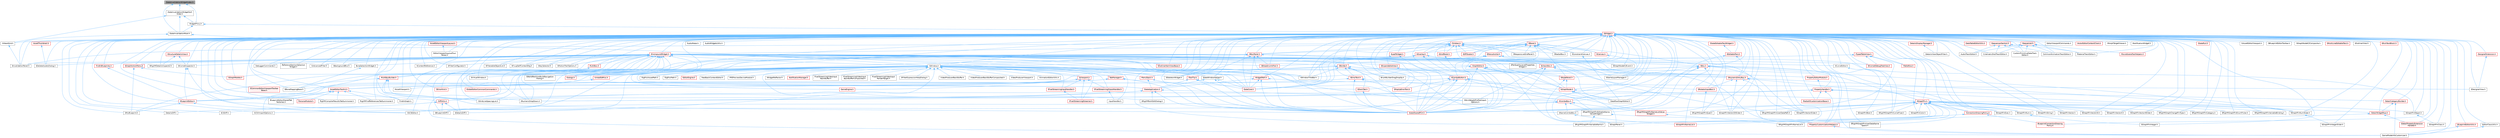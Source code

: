 digraph "SlateInvalidationWidgetIndex.h"
{
 // INTERACTIVE_SVG=YES
 // LATEX_PDF_SIZE
  bgcolor="transparent";
  edge [fontname=Helvetica,fontsize=10,labelfontname=Helvetica,labelfontsize=10];
  node [fontname=Helvetica,fontsize=10,shape=box,height=0.2,width=0.4];
  Node1 [id="Node000001",label="SlateInvalidationWidgetIndex.h",height=0.2,width=0.4,color="gray40", fillcolor="grey60", style="filled", fontcolor="black",tooltip=" "];
  Node1 -> Node2 [id="edge1_Node000001_Node000002",dir="back",color="steelblue1",style="solid",tooltip=" "];
  Node2 [id="Node000002",label="SlateInvalidationRoot.h",height=0.2,width=0.4,color="grey40", fillcolor="white", style="filled",URL="$d6/dc6/SlateInvalidationRoot_8h.html",tooltip=" "];
  Node2 -> Node3 [id="edge2_Node000002_Node000003",dir="back",color="steelblue1",style="solid",tooltip=" "];
  Node3 [id="Node000003",label="SInvalidationPanel.h",height=0.2,width=0.4,color="grey40", fillcolor="white", style="filled",URL="$d7/d86/SInvalidationPanel_8h.html",tooltip=" "];
  Node2 -> Node4 [id="edge3_Node000002_Node000004",dir="back",color="steelblue1",style="solid",tooltip=" "];
  Node4 [id="Node000004",label="SWindow.h",height=0.2,width=0.4,color="grey40", fillcolor="white", style="filled",URL="$d2/d6d/SWindow_8h.html",tooltip=" "];
  Node4 -> Node5 [id="edge4_Node000004_Node000005",dir="back",color="steelblue1",style="solid",tooltip=" "];
  Node5 [id="Node000005",label="AnimationEditorUtils.h",height=0.2,width=0.4,color="grey40", fillcolor="white", style="filled",URL="$df/d23/AnimationEditorUtils_8h.html",tooltip=" "];
  Node4 -> Node6 [id="edge5_Node000004_Node000006",dir="back",color="steelblue1",style="solid",tooltip=" "];
  Node6 [id="Node000006",label="BlueprintEditor.h",height=0.2,width=0.4,color="red", fillcolor="#FFF0F0", style="filled",URL="$df/d7d/BlueprintEditor_8h.html",tooltip=" "];
  Node6 -> Node14 [id="edge6_Node000006_Node000014",dir="back",color="steelblue1",style="solid",tooltip=" "];
  Node14 [id="Node000014",label="SMyBlueprint.h",height=0.2,width=0.4,color="grey40", fillcolor="white", style="filled",URL="$d3/d34/SMyBlueprint_8h.html",tooltip=" "];
  Node6 -> Node15 [id="edge7_Node000006_Node000015",dir="back",color="steelblue1",style="solid",tooltip=" "];
  Node15 [id="Node000015",label="SSCSEditor.h",height=0.2,width=0.4,color="grey40", fillcolor="white", style="filled",URL="$d0/d2e/SSCSEditor_8h.html",tooltip=" "];
  Node4 -> Node19 [id="edge8_Node000004_Node000019",dir="back",color="steelblue1",style="solid",tooltip=" "];
  Node19 [id="Node000019",label="Dialogs.h",height=0.2,width=0.4,color="red", fillcolor="#FFF0F0", style="filled",URL="$d2/d5c/Dialogs_8h.html",tooltip=" "];
  Node4 -> Node24 [id="edge9_Node000004_Node000024",dir="back",color="steelblue1",style="solid",tooltip=" "];
  Node24 [id="Node000024",label="DlgPickAssetPath.h",height=0.2,width=0.4,color="grey40", fillcolor="white", style="filled",URL="$db/d31/DlgPickAssetPath_8h.html",tooltip=" "];
  Node4 -> Node25 [id="edge10_Node000004_Node000025",dir="back",color="steelblue1",style="solid",tooltip=" "];
  Node25 [id="Node000025",label="DlgPickPath.h",height=0.2,width=0.4,color="grey40", fillcolor="white", style="filled",URL="$d9/d16/DlgPickPath_8h.html",tooltip=" "];
  Node4 -> Node26 [id="edge11_Node000004_Node000026",dir="back",color="steelblue1",style="solid",tooltip=" "];
  Node26 [id="Node000026",label="EditorEngine.h",height=0.2,width=0.4,color="red", fillcolor="#FFF0F0", style="filled",URL="$da/d0c/EditorEngine_8h.html",tooltip=" "];
  Node4 -> Node251 [id="edge12_Node000004_Node000251",dir="back",color="steelblue1",style="solid",tooltip=" "];
  Node251 [id="Node000251",label="FeedbackContextEditor.h",height=0.2,width=0.4,color="grey40", fillcolor="white", style="filled",URL="$de/d93/FeedbackContextEditor_8h.html",tooltip=" "];
  Node4 -> Node252 [id="edge13_Node000004_Node000252",dir="back",color="steelblue1",style="solid",tooltip=" "];
  Node252 [id="Node000252",label="GameEngine.h",height=0.2,width=0.4,color="red", fillcolor="#FFF0F0", style="filled",URL="$d7/d1f/GameEngine_8h.html",tooltip=" "];
  Node4 -> Node255 [id="edge14_Node000004_Node000255",dir="back",color="steelblue1",style="solid",tooltip=" "];
  Node255 [id="Node000255",label="IPIEPreviewDeviceModule.h",height=0.2,width=0.4,color="grey40", fillcolor="white", style="filled",URL="$d1/d37/IPIEPreviewDeviceModule_8h.html",tooltip=" "];
  Node4 -> Node256 [id="edge15_Node000004_Node000256",dir="back",color="steelblue1",style="solid",tooltip=" "];
  Node256 [id="Node000256",label="IPixelStreaming2InputHandler.h",height=0.2,width=0.4,color="red", fillcolor="#FFF0F0", style="filled",URL="$df/d15/IPixelStreaming2InputHandler_8h.html",tooltip=" "];
  Node256 -> Node259 [id="edge16_Node000256_Node000259",dir="back",color="steelblue1",style="solid",tooltip=" "];
  Node259 [id="Node000259",label="InputHandler.h",height=0.2,width=0.4,color="grey40", fillcolor="white", style="filled",URL="$df/d2f/InputHandler_8h.html",tooltip=" "];
  Node4 -> Node260 [id="edge17_Node000004_Node000260",dir="back",color="steelblue1",style="solid",tooltip=" "];
  Node260 [id="Node000260",label="IPixelStreamingInputHandler.h",height=0.2,width=0.4,color="red", fillcolor="#FFF0F0", style="filled",URL="$d2/d0f/IPixelStreamingInputHandler_8h.html",tooltip=" "];
  Node260 -> Node262 [id="edge18_Node000260_Node000262",dir="back",color="steelblue1",style="solid",tooltip=" "];
  Node262 [id="Node000262",label="IPixelStreamingStreamer.h",height=0.2,width=0.4,color="red", fillcolor="#FFF0F0", style="filled",URL="$d8/d28/IPixelStreamingStreamer_8h.html",tooltip=" "];
  Node4 -> Node262 [id="edge19_Node000004_Node000262",dir="back",color="steelblue1",style="solid",tooltip=" "];
  Node4 -> Node266 [id="edge20_Node000004_Node000266",dir="back",color="steelblue1",style="solid",tooltip=" "];
  Node266 [id="Node000266",label="IWidgetReflector.h",height=0.2,width=0.4,color="grey40", fillcolor="white", style="filled",URL="$d4/d66/IWidgetReflector_8h.html",tooltip=" "];
  Node4 -> Node259 [id="edge21_Node000004_Node000259",dir="back",color="steelblue1",style="solid",tooltip=" "];
  Node4 -> Node267 [id="edge22_Node000004_Node000267",dir="back",color="steelblue1",style="solid",tooltip=" "];
  Node267 [id="Node000267",label="MenuStack.h",height=0.2,width=0.4,color="red", fillcolor="#FFF0F0", style="filled",URL="$d8/d80/MenuStack_8h.html",tooltip=" "];
  Node267 -> Node268 [id="edge23_Node000267_Node000268",dir="back",color="steelblue1",style="solid",tooltip=" "];
  Node268 [id="Node000268",label="SlateApplication.h",height=0.2,width=0.4,color="red", fillcolor="#FFF0F0", style="filled",URL="$db/d28/SlateApplication_8h.html",tooltip=" "];
  Node268 -> Node301 [id="edge24_Node000268_Node000301",dir="back",color="steelblue1",style="solid",tooltip=" "];
  Node301 [id="Node000301",label="SComboBox.h",height=0.2,width=0.4,color="red", fillcolor="#FFF0F0", style="filled",URL="$d2/dd5/SComboBox_8h.html",tooltip=" "];
  Node301 -> Node310 [id="edge25_Node000301_Node000310",dir="back",color="steelblue1",style="solid",tooltip=" "];
  Node310 [id="Node000310",label="SCSVImportOptions.h",height=0.2,width=0.4,color="grey40", fillcolor="white", style="filled",URL="$d7/dfe/SCSVImportOptions_8h.html",tooltip=" "];
  Node301 -> Node315 [id="edge26_Node000301_Node000315",dir="back",color="steelblue1",style="solid",tooltip=" "];
  Node315 [id="Node000315",label="SNameComboBox.h",height=0.2,width=0.4,color="grey40", fillcolor="white", style="filled",URL="$d8/d4b/SNameComboBox_8h.html",tooltip=" "];
  Node315 -> Node316 [id="edge27_Node000315_Node000316",dir="back",color="steelblue1",style="solid",tooltip=" "];
  Node316 [id="Node000316",label="SGraphPinNameList.h",height=0.2,width=0.4,color="red", fillcolor="#FFF0F0", style="filled",URL="$d4/d09/SGraphPinNameList_8h.html",tooltip=" "];
  Node301 -> Node318 [id="edge28_Node000301_Node000318",dir="back",color="steelblue1",style="solid",tooltip=" "];
  Node318 [id="Node000318",label="SRigVMGraphPinEditableName\lValueWidget.h",height=0.2,width=0.4,color="grey40", fillcolor="white", style="filled",URL="$da/d0c/SRigVMGraphPinEditableNameValueWidget_8h.html",tooltip=" "];
  Node318 -> Node319 [id="edge29_Node000318_Node000319",dir="back",color="steelblue1",style="solid",tooltip=" "];
  Node319 [id="Node000319",label="SRigVMGraphPinUserDataName\lSpace.h",height=0.2,width=0.4,color="grey40", fillcolor="white", style="filled",URL="$d7/dfd/SRigVMGraphPinUserDataNameSpace_8h.html",tooltip=" "];
  Node318 -> Node320 [id="edge30_Node000318_Node000320",dir="back",color="steelblue1",style="solid",tooltip=" "];
  Node320 [id="Node000320",label="SRigVMGraphPinVariableName.h",height=0.2,width=0.4,color="grey40", fillcolor="white", style="filled",URL="$d0/da1/SRigVMGraphPinVariableName_8h.html",tooltip=" "];
  Node301 -> Node321 [id="edge31_Node000301_Node000321",dir="back",color="steelblue1",style="solid",tooltip=" "];
  Node321 [id="Node000321",label="SRigVMGraphPinNameListValue\lWidget.h",height=0.2,width=0.4,color="red", fillcolor="#FFF0F0", style="filled",URL="$dc/dac/SRigVMGraphPinNameListValueWidget_8h.html",tooltip=" "];
  Node321 -> Node323 [id="edge32_Node000321_Node000323",dir="back",color="steelblue1",style="solid",tooltip=" "];
  Node323 [id="Node000323",label="SRigVMGraphPinNameList.h",height=0.2,width=0.4,color="grey40", fillcolor="white", style="filled",URL="$d7/dfc/SRigVMGraphPinNameList_8h.html",tooltip=" "];
  Node301 -> Node338 [id="edge33_Node000301_Node000338",dir="back",color="steelblue1",style="solid",tooltip=" "];
  Node338 [id="Node000338",label="SlateSharedPCH.h",height=0.2,width=0.4,color="red", fillcolor="#FFF0F0", style="filled",URL="$d1/dfc/SlateSharedPCH_8h.html",tooltip=" "];
  Node268 -> Node340 [id="edge34_Node000268_Node000340",dir="back",color="steelblue1",style="solid",tooltip=" "];
  Node340 [id="Node000340",label="SGridLineSpacingList.h",height=0.2,width=0.4,color="grey40", fillcolor="white", style="filled",URL="$db/d48/SGridLineSpacingList_8h.html",tooltip=" "];
  Node268 -> Node341 [id="edge35_Node000268_Node000341",dir="back",color="steelblue1",style="solid",tooltip=" "];
  Node341 [id="Node000341",label="SNumericDropDown.h",height=0.2,width=0.4,color="grey40", fillcolor="white", style="filled",URL="$d3/d12/SNumericDropDown_8h.html",tooltip=" "];
  Node268 -> Node342 [id="edge36_Node000268_Node000342",dir="back",color="steelblue1",style="solid",tooltip=" "];
  Node342 [id="Node000342",label="SRigVMBulkEditDialog.h",height=0.2,width=0.4,color="grey40", fillcolor="white", style="filled",URL="$dd/d89/SRigVMBulkEditDialog_8h.html",tooltip=" "];
  Node268 -> Node338 [id="edge37_Node000268_Node000338",dir="back",color="steelblue1",style="solid",tooltip=" "];
  Node267 -> Node338 [id="edge38_Node000267_Node000338",dir="back",color="steelblue1",style="solid",tooltip=" "];
  Node4 -> Node361 [id="edge39_Node000004_Node000361",dir="back",color="steelblue1",style="solid",tooltip=" "];
  Node361 [id="Node000361",label="NotificationManager.h",height=0.2,width=0.4,color="red", fillcolor="#FFF0F0", style="filled",URL="$dc/dc7/NotificationManager_8h.html",tooltip=" "];
  Node4 -> Node365 [id="edge40_Node000004_Node000365",dir="back",color="steelblue1",style="solid",tooltip=" "];
  Node365 [id="Node000365",label="PixelStreamingVideoInput\lBackBuffer.h",height=0.2,width=0.4,color="grey40", fillcolor="white", style="filled",URL="$d8/d0b/PixelStreamingVideoInputBackBuffer_8h.html",tooltip=" "];
  Node4 -> Node366 [id="edge41_Node000004_Node000366",dir="back",color="steelblue1",style="solid",tooltip=" "];
  Node366 [id="Node000366",label="PixelStreamingVideoInput\lBackBufferComposited.h",height=0.2,width=0.4,color="grey40", fillcolor="white", style="filled",URL="$d8/d36/PixelStreamingVideoInputBackBufferComposited_8h.html",tooltip=" "];
  Node4 -> Node367 [id="edge42_Node000004_Node000367",dir="back",color="steelblue1",style="solid",tooltip=" "];
  Node367 [id="Node000367",label="PixelStreamingVideoInput\lRenderTarget.h",height=0.2,width=0.4,color="grey40", fillcolor="white", style="filled",URL="$da/de2/PixelStreamingVideoInputRenderTarget_8h.html",tooltip=" "];
  Node4 -> Node368 [id="edge43_Node000004_Node000368",dir="back",color="steelblue1",style="solid",tooltip=" "];
  Node368 [id="Node000368",label="PropertyEditorModule.h",height=0.2,width=0.4,color="red", fillcolor="#FFF0F0", style="filled",URL="$d5/d90/PropertyEditorModule_8h.html",tooltip=" "];
  Node368 -> Node372 [id="edge44_Node000368_Node000372",dir="back",color="steelblue1",style="solid",tooltip=" "];
  Node372 [id="Node000372",label="PropertyHandle.h",height=0.2,width=0.4,color="red", fillcolor="#FFF0F0", style="filled",URL="$d7/d90/PropertyHandle_8h.html",tooltip=" "];
  Node372 -> Node373 [id="edge45_Node000372_Node000373",dir="back",color="steelblue1",style="solid",tooltip=" "];
  Node373 [id="Node000373",label="DetailCategoryBuilder.h",height=0.2,width=0.4,color="red", fillcolor="#FFF0F0", style="filled",URL="$d9/de8/DetailCategoryBuilder_8h.html",tooltip=" "];
  Node373 -> Node375 [id="edge46_Node000373_Node000375",dir="back",color="steelblue1",style="solid",tooltip=" "];
  Node375 [id="Node000375",label="DetailWidgetRow.h",height=0.2,width=0.4,color="red", fillcolor="#FFF0F0", style="filled",URL="$d4/d4d/DetailWidgetRow_8h.html",tooltip=" "];
  Node375 -> Node376 [id="edge47_Node000375_Node000376",dir="back",color="steelblue1",style="solid",tooltip=" "];
  Node376 [id="Node000376",label="IDetailPropertyExtension\lHandler.h",height=0.2,width=0.4,color="red", fillcolor="#FFF0F0", style="filled",URL="$d6/d81/IDetailPropertyExtensionHandler_8h.html",tooltip=" "];
  Node375 -> Node379 [id="edge48_Node000375_Node000379",dir="back",color="steelblue1",style="solid",tooltip=" "];
  Node379 [id="Node000379",label="PropertyCustomizationHelpers.h",height=0.2,width=0.4,color="red", fillcolor="#FFF0F0", style="filled",URL="$d7/dd0/PropertyCustomizationHelpers_8h.html",tooltip=" "];
  Node379 -> Node182 [id="edge49_Node000379_Node000182",dir="back",color="steelblue1",style="solid",tooltip=" "];
  Node182 [id="Node000182",label="GameModeInfoCustomizer.h",height=0.2,width=0.4,color="grey40", fillcolor="white", style="filled",URL="$d5/df3/GameModeInfoCustomizer_8h.html",tooltip=" "];
  Node373 -> Node182 [id="edge50_Node000373_Node000182",dir="back",color="steelblue1",style="solid",tooltip=" "];
  Node372 -> Node375 [id="edge51_Node000372_Node000375",dir="back",color="steelblue1",style="solid",tooltip=" "];
  Node372 -> Node400 [id="edge52_Node000372_Node000400",dir="back",color="steelblue1",style="solid",tooltip=" "];
  Node400 [id="Node000400",label="DiffUtils.h",height=0.2,width=0.4,color="red", fillcolor="#FFF0F0", style="filled",URL="$d4/d91/DiffUtils_8h.html",tooltip=" "];
  Node400 -> Node405 [id="edge53_Node000400_Node000405",dir="back",color="steelblue1",style="solid",tooltip=" "];
  Node405 [id="Node000405",label="DetailsDiff.h",height=0.2,width=0.4,color="grey40", fillcolor="white", style="filled",URL="$de/dfc/DetailsDiff_8h.html",tooltip=" "];
  Node400 -> Node406 [id="edge54_Node000400_Node000406",dir="back",color="steelblue1",style="solid",tooltip=" "];
  Node406 [id="Node000406",label="SBlueprintDiff.h",height=0.2,width=0.4,color="grey40", fillcolor="white", style="filled",URL="$de/d6d/SBlueprintDiff_8h.html",tooltip=" "];
  Node400 -> Node407 [id="edge55_Node000400_Node000407",dir="back",color="steelblue1",style="solid",tooltip=" "];
  Node407 [id="Node000407",label="SCSDiff.h",height=0.2,width=0.4,color="grey40", fillcolor="white", style="filled",URL="$da/dc5/SCSDiff_8h.html",tooltip=" "];
  Node400 -> Node402 [id="edge56_Node000400_Node000402",dir="back",color="steelblue1",style="solid",tooltip=" "];
  Node402 [id="Node000402",label="SDetailsDiff.h",height=0.2,width=0.4,color="grey40", fillcolor="white", style="filled",URL="$da/d09/SDetailsDiff_8h.html",tooltip=" "];
  Node372 -> Node411 [id="edge57_Node000372_Node000411",dir="back",color="steelblue1",style="solid",tooltip=" "];
  Node411 [id="Node000411",label="MediaIOCustomizationBase.h",height=0.2,width=0.4,color="red", fillcolor="#FFF0F0", style="filled",URL="$d2/dd0/MediaIOCustomizationBase_8h.html",tooltip=" "];
  Node372 -> Node379 [id="edge58_Node000372_Node000379",dir="back",color="steelblue1",style="solid",tooltip=" "];
  Node372 -> Node419 [id="edge59_Node000372_Node000419",dir="back",color="steelblue1",style="solid",tooltip=" "];
  Node419 [id="Node000419",label="SSkinWeightProfileImport\lOptions.h",height=0.2,width=0.4,color="grey40", fillcolor="white", style="filled",URL="$d9/d21/SSkinWeightProfileImportOptions_8h.html",tooltip=" "];
  Node4 -> Node406 [id="edge60_Node000004_Node000406",dir="back",color="steelblue1",style="solid",tooltip=" "];
  Node4 -> Node402 [id="edge61_Node000004_Node000402",dir="back",color="steelblue1",style="solid",tooltip=" "];
  Node4 -> Node421 [id="edge62_Node000004_Node000421",dir="back",color="steelblue1",style="solid",tooltip=" "];
  Node421 [id="Node000421",label="SFilterExpressionHelpDialog.h",height=0.2,width=0.4,color="grey40", fillcolor="white", style="filled",URL="$d5/dd4/SFilterExpressionHelpDialog_8h.html",tooltip=" "];
  Node4 -> Node342 [id="edge63_Node000004_Node000342",dir="back",color="steelblue1",style="solid",tooltip=" "];
  Node4 -> Node160 [id="edge64_Node000004_Node000160",dir="back",color="steelblue1",style="solid",tooltip=" "];
  Node160 [id="Node000160",label="SSkeletonWidget.h",height=0.2,width=0.4,color="grey40", fillcolor="white", style="filled",URL="$dd/da7/SSkeletonWidget_8h.html",tooltip=" "];
  Node4 -> Node419 [id="edge65_Node000004_Node000419",dir="back",color="steelblue1",style="solid",tooltip=" "];
  Node4 -> Node422 [id="edge66_Node000004_Node000422",dir="back",color="steelblue1",style="solid",tooltip=" "];
  Node422 [id="Node000422",label="SViewport.h",height=0.2,width=0.4,color="red", fillcolor="#FFF0F0", style="filled",URL="$d8/db1/SViewport_8h.html",tooltip=" "];
  Node422 -> Node252 [id="edge67_Node000422_Node000252",dir="back",color="steelblue1",style="solid",tooltip=" "];
  Node422 -> Node423 [id="edge68_Node000422_Node000423",dir="back",color="steelblue1",style="solid",tooltip=" "];
  Node423 [id="Node000423",label="IAssetViewport.h",height=0.2,width=0.4,color="grey40", fillcolor="white", style="filled",URL="$de/d65/IAssetViewport_8h.html",tooltip=" "];
  Node422 -> Node256 [id="edge69_Node000422_Node000256",dir="back",color="steelblue1",style="solid",tooltip=" "];
  Node422 -> Node260 [id="edge70_Node000422_Node000260",dir="back",color="steelblue1",style="solid",tooltip=" "];
  Node422 -> Node262 [id="edge71_Node000422_Node000262",dir="back",color="steelblue1",style="solid",tooltip=" "];
  Node4 -> Node424 [id="edge72_Node000004_Node000424",dir="back",color="steelblue1",style="solid",tooltip=" "];
  Node424 [id="Node000424",label="SVirtualWindow.h",height=0.2,width=0.4,color="grey40", fillcolor="white", style="filled",URL="$d3/dd3/SVirtualWindow_8h.html",tooltip=" "];
  Node4 -> Node425 [id="edge73_Node000004_Node000425",dir="back",color="steelblue1",style="solid",tooltip=" "];
  Node425 [id="Node000425",label="SWindowTitleBar.h",height=0.2,width=0.4,color="grey40", fillcolor="white", style="filled",URL="$d0/dce/SWindowTitleBar_8h.html",tooltip=" "];
  Node4 -> Node426 [id="edge74_Node000004_Node000426",dir="back",color="steelblue1",style="solid",tooltip=" "];
  Node426 [id="Node000426",label="SWorldPartitionBuildNavigation\lDialog.h",height=0.2,width=0.4,color="grey40", fillcolor="white", style="filled",URL="$d0/d61/SWorldPartitionBuildNavigationDialog_8h.html",tooltip=" "];
  Node4 -> Node268 [id="edge75_Node000004_Node000268",dir="back",color="steelblue1",style="solid",tooltip=" "];
  Node4 -> Node427 [id="edge76_Node000004_Node000427",dir="back",color="steelblue1",style="solid",tooltip=" "];
  Node427 [id="Node000427",label="SlateCore.h",height=0.2,width=0.4,color="red", fillcolor="#FFF0F0", style="filled",URL="$dc/d03/SlateCore_8h.html",tooltip=" "];
  Node4 -> Node338 [id="edge77_Node000004_Node000338",dir="back",color="steelblue1",style="solid",tooltip=" "];
  Node4 -> Node428 [id="edge78_Node000004_Node000428",dir="back",color="steelblue1",style="solid",tooltip=" "];
  Node428 [id="Node000428",label="SlateWindowHelper.h",height=0.2,width=0.4,color="grey40", fillcolor="white", style="filled",URL="$d4/df3/SlateWindowHelper_8h.html",tooltip=" "];
  Node428 -> Node268 [id="edge79_Node000428_Node000268",dir="back",color="steelblue1",style="solid",tooltip=" "];
  Node428 -> Node427 [id="edge80_Node000428_Node000427",dir="back",color="steelblue1",style="solid",tooltip=" "];
  Node428 -> Node338 [id="edge81_Node000428_Node000338",dir="back",color="steelblue1",style="solid",tooltip=" "];
  Node4 -> Node429 [id="edge82_Node000004_Node000429",dir="back",color="steelblue1",style="solid",tooltip=" "];
  Node429 [id="Node000429",label="TabManager.h",height=0.2,width=0.4,color="red", fillcolor="#FFF0F0", style="filled",URL="$db/d9a/TabManager_8h.html",tooltip=" "];
  Node429 -> Node204 [id="edge83_Node000429_Node000204",dir="back",color="steelblue1",style="solid",tooltip=" "];
  Node204 [id="Node000204",label="AssetEditorToolkit.h",height=0.2,width=0.4,color="red", fillcolor="#FFF0F0", style="filled",URL="$d9/d8b/AssetEditorToolkit_8h.html",tooltip=" "];
  Node204 -> Node6 [id="edge84_Node000204_Node000006",dir="back",color="steelblue1",style="solid",tooltip=" "];
  Node204 -> Node207 [id="edge85_Node000204_Node000207",dir="back",color="steelblue1",style="solid",tooltip=" "];
  Node207 [id="Node000207",label="BlueprintEditorSharedTab\lFactories.h",height=0.2,width=0.4,color="grey40", fillcolor="white", style="filled",URL="$d3/d15/BlueprintEditorSharedTabFactories_8h.html",tooltip=" "];
  Node204 -> Node208 [id="edge86_Node000204_Node000208",dir="back",color="steelblue1",style="solid",tooltip=" "];
  Node208 [id="Node000208",label="FindInGraph.h",height=0.2,width=0.4,color="grey40", fillcolor="white", style="filled",URL="$de/d36/FindInGraph_8h.html",tooltip=" "];
  Node204 -> Node192 [id="edge87_Node000204_Node000192",dir="back",color="steelblue1",style="solid",tooltip=" "];
  Node192 [id="Node000192",label="PersonaModule.h",height=0.2,width=0.4,color="red", fillcolor="#FFF0F0", style="filled",URL="$de/d74/PersonaModule_8h.html",tooltip=" "];
  Node204 -> Node213 [id="edge88_Node000204_Node000213",dir="back",color="steelblue1",style="solid",tooltip=" "];
  Node213 [id="Node000213",label="RigVMCompilerResultsTabSummoner.h",height=0.2,width=0.4,color="grey40", fillcolor="white", style="filled",URL="$dd/d05/RigVMCompilerResultsTabSummoner_8h.html",tooltip=" "];
  Node204 -> Node220 [id="edge89_Node000204_Node000220",dir="back",color="steelblue1",style="solid",tooltip=" "];
  Node220 [id="Node000220",label="RigVMFindReferencesTabSummoner.h",height=0.2,width=0.4,color="grey40", fillcolor="white", style="filled",URL="$d5/d7d/RigVMFindReferencesTabSummoner_8h.html",tooltip=" "];
  Node429 -> Node437 [id="edge90_Node000429_Node000437",dir="back",color="steelblue1",style="solid",tooltip=" "];
  Node437 [id="Node000437",label="GlobalEditorCommonCommands.h",height=0.2,width=0.4,color="red", fillcolor="#FFF0F0", style="filled",URL="$d3/d5f/GlobalEditorCommonCommands_8h.html",tooltip=" "];
  Node429 -> Node442 [id="edge91_Node000429_Node000442",dir="back",color="steelblue1",style="solid",tooltip=" "];
  Node442 [id="Node000442",label="SDockTab.h",height=0.2,width=0.4,color="red", fillcolor="#FFF0F0", style="filled",URL="$d2/d6f/SDockTab_8h.html",tooltip=" "];
  Node442 -> Node338 [id="edge92_Node000442_Node000338",dir="back",color="steelblue1",style="solid",tooltip=" "];
  Node429 -> Node338 [id="edge93_Node000429_Node000338",dir="back",color="steelblue1",style="solid",tooltip=" "];
  Node4 -> Node203 [id="edge94_Node000004_Node000203",dir="back",color="steelblue1",style="solid",tooltip=" "];
  Node203 [id="Node000203",label="UnrealEdMisc.h",height=0.2,width=0.4,color="red", fillcolor="#FFF0F0", style="filled",URL="$da/d70/UnrealEdMisc_8h.html",tooltip=" "];
  Node203 -> Node204 [id="edge95_Node000203_Node000204",dir="back",color="steelblue1",style="solid",tooltip=" "];
  Node4 -> Node448 [id="edge96_Node000004_Node000448",dir="back",color="steelblue1",style="solid",tooltip=" "];
  Node448 [id="Node000448",label="VideoProducerBackBuffer.h",height=0.2,width=0.4,color="grey40", fillcolor="white", style="filled",URL="$d0/d18/VideoProducerBackBuffer_8h.html",tooltip=" "];
  Node4 -> Node449 [id="edge97_Node000004_Node000449",dir="back",color="steelblue1",style="solid",tooltip=" "];
  Node449 [id="Node000449",label="VideoProducerBackBufferComposited.h",height=0.2,width=0.4,color="grey40", fillcolor="white", style="filled",URL="$d5/d3e/VideoProducerBackBufferComposited_8h.html",tooltip=" "];
  Node4 -> Node450 [id="edge98_Node000004_Node000450",dir="back",color="steelblue1",style="solid",tooltip=" "];
  Node450 [id="Node000450",label="VideoProducerViewport.h",height=0.2,width=0.4,color="grey40", fillcolor="white", style="filled",URL="$d8/d79/VideoProducerViewport_8h.html",tooltip=" "];
  Node4 -> Node451 [id="edge99_Node000004_Node000451",dir="back",color="steelblue1",style="solid",tooltip=" "];
  Node451 [id="Node000451",label="WidgetPath.h",height=0.2,width=0.4,color="red", fillcolor="#FFF0F0", style="filled",URL="$d0/d7f/WidgetPath_8h.html",tooltip=" "];
  Node451 -> Node17 [id="edge100_Node000451_Node000017",dir="back",color="steelblue1",style="solid",tooltip=" "];
  Node17 [id="Node000017",label="SDesignerView.h",height=0.2,width=0.4,color="grey40", fillcolor="white", style="filled",URL="$d2/d14/SDesignerView_8h.html",tooltip=" "];
  Node451 -> Node268 [id="edge101_Node000451_Node000268",dir="back",color="steelblue1",style="solid",tooltip=" "];
  Node451 -> Node427 [id="edge102_Node000451_Node000427",dir="back",color="steelblue1",style="solid",tooltip=" "];
  Node451 -> Node338 [id="edge103_Node000451_Node000338",dir="back",color="steelblue1",style="solid",tooltip=" "];
  Node1 -> Node453 [id="edge104_Node000001_Node000453",dir="back",color="steelblue1",style="solid",tooltip=" "];
  Node453 [id="Node000453",label="SlateInvalidationWidgetSort\lOrder.h",height=0.2,width=0.4,color="grey40", fillcolor="white", style="filled",URL="$d5/d32/SlateInvalidationWidgetSortOrder_8h.html",tooltip=" "];
  Node453 -> Node454 [id="edge105_Node000453_Node000454",dir="back",color="steelblue1",style="solid",tooltip=" "];
  Node454 [id="Node000454",label="HittestGrid.h",height=0.2,width=0.4,color="grey40", fillcolor="white", style="filled",URL="$da/d73/HittestGrid_8h.html",tooltip=" "];
  Node454 -> Node3 [id="edge106_Node000454_Node000003",dir="back",color="steelblue1",style="solid",tooltip=" "];
  Node453 -> Node2 [id="edge107_Node000453_Node000002",dir="back",color="steelblue1",style="solid",tooltip=" "];
  Node453 -> Node455 [id="edge108_Node000453_Node000455",dir="back",color="steelblue1",style="solid",tooltip=" "];
  Node455 [id="Node000455",label="WidgetProxy.h",height=0.2,width=0.4,color="grey40", fillcolor="white", style="filled",URL="$d0/d03/WidgetProxy_8h.html",tooltip=" "];
  Node455 -> Node456 [id="edge109_Node000455_Node000456",dir="back",color="steelblue1",style="solid",tooltip=" "];
  Node456 [id="Node000456",label="SWidget.h",height=0.2,width=0.4,color="red", fillcolor="#FFF0F0", style="filled",URL="$dc/df5/SWidget_8h.html",tooltip=" "];
  Node456 -> Node204 [id="edge110_Node000456_Node000204",dir="back",color="steelblue1",style="solid",tooltip=" "];
  Node456 -> Node151 [id="edge111_Node000456_Node000151",dir="back",color="steelblue1",style="solid",tooltip=" "];
  Node151 [id="Node000151",label="AssetEditorViewportLayout.h",height=0.2,width=0.4,color="red", fillcolor="#FFF0F0", style="filled",URL="$df/d46/AssetEditorViewportLayout_8h.html",tooltip=" "];
  Node151 -> Node154 [id="edge112_Node000151_Node000154",dir="back",color="steelblue1",style="solid",tooltip=" "];
  Node154 [id="Node000154",label="EditorViewportLayoutFour\lPanes.h",height=0.2,width=0.4,color="grey40", fillcolor="white", style="filled",URL="$d4/d84/EditorViewportLayoutFourPanes_8h.html",tooltip=" "];
  Node456 -> Node457 [id="edge113_Node000456_Node000457",dir="back",color="steelblue1",style="solid",tooltip=" "];
  Node457 [id="Node000457",label="AssetThumbnail.h",height=0.2,width=0.4,color="red", fillcolor="#FFF0F0", style="filled",URL="$d7/d61/AssetThumbnail_8h.html",tooltip=" "];
  Node457 -> Node464 [id="edge114_Node000457_Node000464",dir="back",color="steelblue1",style="solid",tooltip=" "];
  Node464 [id="Node000464",label="SDeleteAssetsDialog.h",height=0.2,width=0.4,color="grey40", fillcolor="white", style="filled",URL="$d7/d0d/SDeleteAssetsDialog_8h.html",tooltip=" "];
  Node456 -> Node432 [id="edge115_Node000456_Node000432",dir="back",color="steelblue1",style="solid",tooltip=" "];
  Node432 [id="Node000432",label="AudioMeter.h",height=0.2,width=0.4,color="grey40", fillcolor="white", style="filled",URL="$de/db0/AudioMeter_8h.html",tooltip=" "];
  Node456 -> Node465 [id="edge116_Node000456_Node000465",dir="back",color="steelblue1",style="solid",tooltip=" "];
  Node465 [id="Node000465",label="AudioTrackEditor.h",height=0.2,width=0.4,color="grey40", fillcolor="white", style="filled",URL="$dd/d96/AudioTrackEditor_8h.html",tooltip=" "];
  Node456 -> Node466 [id="edge117_Node000456_Node000466",dir="back",color="steelblue1",style="solid",tooltip=" "];
  Node466 [id="Node000466",label="AudioWidgetsUtils.h",height=0.2,width=0.4,color="grey40", fillcolor="white", style="filled",URL="$da/d9a/AudioWidgetsUtils_8h.html",tooltip=" "];
  Node456 -> Node467 [id="edge118_Node000456_Node000467",dir="back",color="steelblue1",style="solid",tooltip=" "];
  Node467 [id="Node000467",label="BlueprintConnectionDrawing\lPolicy.h",height=0.2,width=0.4,color="red", fillcolor="#FFF0F0", style="filled",URL="$d2/dfc/BlueprintConnectionDrawingPolicy_8h.html",tooltip=" "];
  Node456 -> Node6 [id="edge119_Node000456_Node000006",dir="back",color="steelblue1",style="solid",tooltip=" "];
  Node456 -> Node207 [id="edge120_Node000456_Node000207",dir="back",color="steelblue1",style="solid",tooltip=" "];
  Node456 -> Node469 [id="edge121_Node000456_Node000469",dir="back",color="steelblue1",style="solid",tooltip=" "];
  Node469 [id="Node000469",label="BlueprintEditorUtils.h",height=0.2,width=0.4,color="red", fillcolor="#FFF0F0", style="filled",URL="$d7/d3d/BlueprintEditorUtils_8h.html",tooltip=" "];
  Node469 -> Node182 [id="edge122_Node000469_Node000182",dir="back",color="steelblue1",style="solid",tooltip=" "];
  Node456 -> Node470 [id="edge123_Node000456_Node000470",dir="back",color="steelblue1",style="solid",tooltip=" "];
  Node470 [id="Node000470",label="BoneSelectionWidget.h",height=0.2,width=0.4,color="grey40", fillcolor="white", style="filled",URL="$d4/dd3/BoneSelectionWidget_8h.html",tooltip=" "];
  Node470 -> Node471 [id="edge124_Node000470_Node000471",dir="back",color="steelblue1",style="solid",tooltip=" "];
  Node471 [id="Node000471",label="SBoneMappingBase.h",height=0.2,width=0.4,color="grey40", fillcolor="white", style="filled",URL="$d7/d49/SBoneMappingBase_8h.html",tooltip=" "];
  Node456 -> Node123 [id="edge125_Node000456_Node000123",dir="back",color="steelblue1",style="solid",tooltip=" "];
  Node123 [id="Node000123",label="BrushBuilderDragDropOp.h",height=0.2,width=0.4,color="grey40", fillcolor="white", style="filled",URL="$d9/d56/BrushBuilderDragDropOp_8h.html",tooltip=" "];
  Node456 -> Node472 [id="edge126_Node000456_Node000472",dir="back",color="steelblue1",style="solid",tooltip=" "];
  Node472 [id="Node000472",label="Children.h",height=0.2,width=0.4,color="red", fillcolor="#FFF0F0", style="filled",URL="$db/d68/Children_8h.html",tooltip=" "];
  Node472 -> Node522 [id="edge127_Node000472_Node000522",dir="back",color="steelblue1",style="solid",tooltip=" "];
  Node522 [id="Node000522",label="SBox.h",height=0.2,width=0.4,color="red", fillcolor="#FFF0F0", style="filled",URL="$dd/d43/SBox_8h.html",tooltip=" "];
  Node522 -> Node123 [id="edge128_Node000522_Node000123",dir="back",color="steelblue1",style="solid",tooltip=" "];
  Node522 -> Node182 [id="edge129_Node000522_Node000182",dir="back",color="steelblue1",style="solid",tooltip=" "];
  Node522 -> Node301 [id="edge130_Node000522_Node000301",dir="back",color="steelblue1",style="solid",tooltip=" "];
  Node522 -> Node524 [id="edge131_Node000522_Node000524",dir="back",color="steelblue1",style="solid",tooltip=" "];
  Node524 [id="Node000524",label="SGameLayerManager.h",height=0.2,width=0.4,color="grey40", fillcolor="white", style="filled",URL="$da/d3a/SGameLayerManager_8h.html",tooltip=" "];
  Node522 -> Node346 [id="edge132_Node000522_Node000346",dir="back",color="steelblue1",style="solid",tooltip=" "];
  Node346 [id="Node000346",label="SGraphPinNum.h",height=0.2,width=0.4,color="grey40", fillcolor="white", style="filled",URL="$d7/da4/SGraphPinNum_8h.html",tooltip=" "];
  Node346 -> Node347 [id="edge133_Node000346_Node000347",dir="back",color="steelblue1",style="solid",tooltip=" "];
  Node347 [id="Node000347",label="SGraphPinInteger.h",height=0.2,width=0.4,color="grey40", fillcolor="white", style="filled",URL="$df/d54/SGraphPinInteger_8h.html",tooltip=" "];
  Node522 -> Node194 [id="edge134_Node000522_Node000194",dir="back",color="steelblue1",style="solid",tooltip=" "];
  Node194 [id="Node000194",label="SGraphPinNumSlider.h",height=0.2,width=0.4,color="grey40", fillcolor="white", style="filled",URL="$d5/d00/SGraphPinNumSlider_8h.html",tooltip=" "];
  Node194 -> Node195 [id="edge135_Node000194_Node000195",dir="back",color="steelblue1",style="solid",tooltip=" "];
  Node195 [id="Node000195",label="SGraphPinIntegerSlider.h",height=0.2,width=0.4,color="grey40", fillcolor="white", style="filled",URL="$da/d60/SGraphPinIntegerSlider_8h.html",tooltip=" "];
  Node522 -> Node196 [id="edge136_Node000522_Node000196",dir="back",color="steelblue1",style="solid",tooltip=" "];
  Node196 [id="Node000196",label="SGraphPinVector2DSlider.h",height=0.2,width=0.4,color="grey40", fillcolor="white", style="filled",URL="$d7/d05/SGraphPinVector2DSlider_8h.html",tooltip=" "];
  Node522 -> Node197 [id="edge137_Node000522_Node000197",dir="back",color="steelblue1",style="solid",tooltip=" "];
  Node197 [id="Node000197",label="SGraphPinVectorSlider.h",height=0.2,width=0.4,color="grey40", fillcolor="white", style="filled",URL="$dc/d38/SGraphPinVectorSlider_8h.html",tooltip=" "];
  Node522 -> Node425 [id="edge138_Node000522_Node000425",dir="back",color="steelblue1",style="solid",tooltip=" "];
  Node522 -> Node338 [id="edge139_Node000522_Node000338",dir="back",color="steelblue1",style="solid",tooltip=" "];
  Node472 -> Node648 [id="edge140_Node000472_Node000648",dir="back",color="steelblue1",style="solid",tooltip=" "];
  Node648 [id="Node000648",label="SBoxPanel.h",height=0.2,width=0.4,color="red", fillcolor="#FFF0F0", style="filled",URL="$d8/de6/SBoxPanel_8h.html",tooltip=" "];
  Node648 -> Node400 [id="edge141_Node000648_Node000400",dir="back",color="steelblue1",style="solid",tooltip=" "];
  Node648 -> Node182 [id="edge142_Node000648_Node000182",dir="back",color="steelblue1",style="solid",tooltip=" "];
  Node648 -> Node379 [id="edge143_Node000648_Node000379",dir="back",color="steelblue1",style="solid",tooltip=" "];
  Node648 -> Node672 [id="edge144_Node000648_Node000672",dir="back",color="steelblue1",style="solid",tooltip=" "];
  Node672 [id="Node000672",label="SBreadcrumbTrail.h",height=0.2,width=0.4,color="red", fillcolor="#FFF0F0", style="filled",URL="$d4/de2/SBreadcrumbTrail_8h.html",tooltip=" "];
  Node648 -> Node673 [id="edge145_Node000648_Node000673",dir="back",color="steelblue1",style="solid",tooltip=" "];
  Node673 [id="Node000673",label="SComboButton.h",height=0.2,width=0.4,color="red", fillcolor="#FFF0F0", style="filled",URL="$dc/d43/SComboButton_8h.html",tooltip=" "];
  Node673 -> Node471 [id="edge146_Node000673_Node000471",dir="back",color="steelblue1",style="solid",tooltip=" "];
  Node673 -> Node301 [id="edge147_Node000673_Node000301",dir="back",color="steelblue1",style="solid",tooltip=" "];
  Node673 -> Node340 [id="edge148_Node000673_Node000340",dir="back",color="steelblue1",style="solid",tooltip=" "];
  Node673 -> Node341 [id="edge149_Node000673_Node000341",dir="back",color="steelblue1",style="solid",tooltip=" "];
  Node673 -> Node677 [id="edge150_Node000673_Node000677",dir="back",color="steelblue1",style="solid",tooltip=" "];
  Node677 [id="Node000677",label="SPopUpErrorText.h",height=0.2,width=0.4,color="red", fillcolor="#FFF0F0", style="filled",URL="$d7/d15/SPopUpErrorText_8h.html",tooltip=" "];
  Node673 -> Node318 [id="edge151_Node000673_Node000318",dir="back",color="steelblue1",style="solid",tooltip=" "];
  Node673 -> Node321 [id="edge152_Node000673_Node000321",dir="back",color="steelblue1",style="solid",tooltip=" "];
  Node673 -> Node338 [id="edge153_Node000673_Node000338",dir="back",color="steelblue1",style="solid",tooltip=" "];
  Node648 -> Node340 [id="edge154_Node000648_Node000340",dir="back",color="steelblue1",style="solid",tooltip=" "];
  Node648 -> Node341 [id="edge155_Node000648_Node000341",dir="back",color="steelblue1",style="solid",tooltip=" "];
  Node648 -> Node345 [id="edge156_Node000648_Node000345",dir="back",color="steelblue1",style="solid",tooltip=" "];
  Node345 [id="Node000345",label="SNumericEntryBox.h",height=0.2,width=0.4,color="red", fillcolor="#FFF0F0", style="filled",URL="$d8/d1a/SNumericEntryBox_8h.html",tooltip=" "];
  Node345 -> Node346 [id="edge157_Node000345_Node000346",dir="back",color="steelblue1",style="solid",tooltip=" "];
  Node345 -> Node194 [id="edge158_Node000345_Node000194",dir="back",color="steelblue1",style="solid",tooltip=" "];
  Node345 -> Node196 [id="edge159_Node000345_Node000196",dir="back",color="steelblue1",style="solid",tooltip=" "];
  Node345 -> Node197 [id="edge160_Node000345_Node000197",dir="back",color="steelblue1",style="solid",tooltip=" "];
  Node345 -> Node348 [id="edge161_Node000345_Node000348",dir="back",color="steelblue1",style="solid",tooltip=" "];
  Node348 [id="Node000348",label="SRotatorInputBox.h",height=0.2,width=0.4,color="red", fillcolor="#FFF0F0", style="filled",URL="$de/dd2/SRotatorInputBox_8h.html",tooltip=" "];
  Node348 -> Node349 [id="edge162_Node000348_Node000349",dir="back",color="steelblue1",style="solid",tooltip=" "];
  Node349 [id="Node000349",label="SRigVMGraphPinQuat.h",height=0.2,width=0.4,color="grey40", fillcolor="white", style="filled",URL="$de/dda/SRigVMGraphPinQuat_8h.html",tooltip=" "];
  Node648 -> Node15 [id="edge163_Node000648_Node000015",dir="back",color="steelblue1",style="solid",tooltip=" "];
  Node648 -> Node160 [id="edge164_Node000648_Node000160",dir="back",color="steelblue1",style="solid",tooltip=" "];
  Node648 -> Node4 [id="edge165_Node000648_Node000004",dir="back",color="steelblue1",style="solid",tooltip=" "];
  Node648 -> Node425 [id="edge166_Node000648_Node000425",dir="back",color="steelblue1",style="solid",tooltip=" "];
  Node648 -> Node427 [id="edge167_Node000648_Node000427",dir="back",color="steelblue1",style="solid",tooltip=" "];
  Node648 -> Node338 [id="edge168_Node000648_Node000338",dir="back",color="steelblue1",style="solid",tooltip=" "];
  Node472 -> Node686 [id="edge169_Node000472_Node000686",dir="back",color="steelblue1",style="solid",tooltip=" "];
  Node686 [id="Node000686",label="SCanvas.h",height=0.2,width=0.4,color="red", fillcolor="#FFF0F0", style="filled",URL="$d4/dfa/SCanvas_8h.html",tooltip=" "];
  Node686 -> Node524 [id="edge170_Node000686_Node000524",dir="back",color="steelblue1",style="solid",tooltip=" "];
  Node472 -> Node688 [id="edge171_Node000472_Node000688",dir="back",color="steelblue1",style="solid",tooltip=" "];
  Node688 [id="Node000688",label="SCompoundWidget.h",height=0.2,width=0.4,color="red", fillcolor="#FFF0F0", style="filled",URL="$db/d0b/SCompoundWidget_8h.html",tooltip=" "];
  Node688 -> Node470 [id="edge172_Node000688_Node000470",dir="back",color="steelblue1",style="solid",tooltip=" "];
  Node688 -> Node701 [id="edge173_Node000688_Node000701",dir="back",color="steelblue1",style="solid",tooltip=" "];
  Node701 [id="Node000701",label="DebuggerCommands.h",height=0.2,width=0.4,color="grey40", fillcolor="white", style="filled",URL="$dc/da1/DebuggerCommands_8h.html",tooltip=" "];
  Node688 -> Node19 [id="edge174_Node000688_Node000019",dir="back",color="steelblue1",style="solid",tooltip=" "];
  Node688 -> Node560 [id="edge175_Node000688_Node000560",dir="back",color="steelblue1",style="solid",tooltip=" "];
  Node560 [id="Node000560",label="FindInBlueprints.h",height=0.2,width=0.4,color="red", fillcolor="#FFF0F0", style="filled",URL="$d0/d27/FindInBlueprints_8h.html",tooltip=" "];
  Node560 -> Node6 [id="edge176_Node000560_Node000006",dir="back",color="steelblue1",style="solid",tooltip=" "];
  Node688 -> Node208 [id="edge177_Node000688_Node000208",dir="back",color="steelblue1",style="solid",tooltip=" "];
  Node688 -> Node702 [id="edge178_Node000688_Node000702",dir="back",color="steelblue1",style="solid",tooltip=" "];
  Node702 [id="Node000702",label="GraphEditor.h",height=0.2,width=0.4,color="red", fillcolor="#FFF0F0", style="filled",URL="$dc/dc5/GraphEditor_8h.html",tooltip=" "];
  Node702 -> Node6 [id="edge179_Node000702_Node000006",dir="back",color="steelblue1",style="solid",tooltip=" "];
  Node702 -> Node480 [id="edge180_Node000702_Node000480",dir="back",color="steelblue1",style="solid",tooltip=" "];
  Node480 [id="Node000480",label="DataflowGraphEditor.h",height=0.2,width=0.4,color="grey40", fillcolor="white", style="filled",URL="$d4/dfa/DataflowGraphEditor_8h.html",tooltip=" "];
  Node702 -> Node406 [id="edge181_Node000702_Node000406",dir="back",color="steelblue1",style="solid",tooltip=" "];
  Node702 -> Node479 [id="edge182_Node000702_Node000479",dir="back",color="steelblue1",style="solid",tooltip=" "];
  Node479 [id="Node000479",label="SGraphNode.h",height=0.2,width=0.4,color="red", fillcolor="#FFF0F0", style="filled",URL="$d2/d30/SGraphNode_8h.html",tooltip=" "];
  Node479 -> Node480 [id="edge183_Node000479_Node000480",dir="back",color="steelblue1",style="solid",tooltip=" "];
  Node479 -> Node497 [id="edge184_Node000479_Node000497",dir="back",color="steelblue1",style="solid",tooltip=" "];
  Node497 [id="Node000497",label="SGraphPanel.h",height=0.2,width=0.4,color="grey40", fillcolor="white", style="filled",URL="$d2/dcf/SGraphPanel_8h.html",tooltip=" "];
  Node479 -> Node498 [id="edge185_Node000479_Node000498",dir="back",color="steelblue1",style="solid",tooltip=" "];
  Node498 [id="Node000498",label="SGraphPin.h",height=0.2,width=0.4,color="red", fillcolor="#FFF0F0", style="filled",URL="$d1/dd1/SGraphPin_8h.html",tooltip=" "];
  Node498 -> Node499 [id="edge186_Node000498_Node000499",dir="back",color="steelblue1",style="solid",tooltip=" "];
  Node499 [id="Node000499",label="ConnectionDrawingPolicy.h",height=0.2,width=0.4,color="red", fillcolor="#FFF0F0", style="filled",URL="$d5/dc8/ConnectionDrawingPolicy_8h.html",tooltip=" "];
  Node499 -> Node467 [id="edge187_Node000499_Node000467",dir="back",color="steelblue1",style="solid",tooltip=" "];
  Node499 -> Node497 [id="edge188_Node000499_Node000497",dir="back",color="steelblue1",style="solid",tooltip=" "];
  Node498 -> Node497 [id="edge189_Node000498_Node000497",dir="back",color="steelblue1",style="solid",tooltip=" "];
  Node498 -> Node504 [id="edge190_Node000498_Node000504",dir="back",color="steelblue1",style="solid",tooltip=" "];
  Node504 [id="Node000504",label="SGraphPinBool.h",height=0.2,width=0.4,color="grey40", fillcolor="white", style="filled",URL="$d8/d82/SGraphPinBool_8h.html",tooltip=" "];
  Node498 -> Node505 [id="edge191_Node000498_Node000505",dir="back",color="steelblue1",style="solid",tooltip=" "];
  Node505 [id="Node000505",label="SGraphPinColor.h",height=0.2,width=0.4,color="grey40", fillcolor="white", style="filled",URL="$dd/d8d/SGraphPinColor_8h.html",tooltip=" "];
  Node498 -> Node507 [id="edge192_Node000498_Node000507",dir="back",color="steelblue1",style="solid",tooltip=" "];
  Node507 [id="Node000507",label="SGraphPinExec.h",height=0.2,width=0.4,color="grey40", fillcolor="white", style="filled",URL="$d1/d4c/SGraphPinExec_8h.html",tooltip=" "];
  Node498 -> Node316 [id="edge193_Node000498_Node000316",dir="back",color="steelblue1",style="solid",tooltip=" "];
  Node498 -> Node346 [id="edge194_Node000498_Node000346",dir="back",color="steelblue1",style="solid",tooltip=" "];
  Node498 -> Node194 [id="edge195_Node000498_Node000194",dir="back",color="steelblue1",style="solid",tooltip=" "];
  Node498 -> Node508 [id="edge196_Node000498_Node000508",dir="back",color="steelblue1",style="solid",tooltip=" "];
  Node508 [id="Node000508",label="SGraphPinObject.h",height=0.2,width=0.4,color="grey40", fillcolor="white", style="filled",URL="$da/dd6/SGraphPinObject_8h.html",tooltip=" "];
  Node508 -> Node509 [id="edge197_Node000508_Node000509",dir="back",color="steelblue1",style="solid",tooltip=" "];
  Node509 [id="Node000509",label="SGraphPinClass.h",height=0.2,width=0.4,color="grey40", fillcolor="white", style="filled",URL="$df/d8d/SGraphPinClass_8h.html",tooltip=" "];
  Node498 -> Node510 [id="edge198_Node000498_Node000510",dir="back",color="steelblue1",style="solid",tooltip=" "];
  Node510 [id="Node000510",label="SGraphPinString.h",height=0.2,width=0.4,color="grey40", fillcolor="white", style="filled",URL="$d0/d49/SGraphPinString_8h.html",tooltip=" "];
  Node498 -> Node356 [id="edge199_Node000498_Node000356",dir="back",color="steelblue1",style="solid",tooltip=" "];
  Node356 [id="Node000356",label="SGraphPinVector.h",height=0.2,width=0.4,color="grey40", fillcolor="white", style="filled",URL="$d8/de7/SGraphPinVector_8h.html",tooltip=" "];
  Node498 -> Node351 [id="edge200_Node000498_Node000351",dir="back",color="steelblue1",style="solid",tooltip=" "];
  Node351 [id="Node000351",label="SGraphPinVector2D.h",height=0.2,width=0.4,color="grey40", fillcolor="white", style="filled",URL="$d7/d67/SGraphPinVector2D_8h.html",tooltip=" "];
  Node498 -> Node196 [id="edge201_Node000498_Node000196",dir="back",color="steelblue1",style="solid",tooltip=" "];
  Node498 -> Node353 [id="edge202_Node000498_Node000353",dir="back",color="steelblue1",style="solid",tooltip=" "];
  Node353 [id="Node000353",label="SGraphPinVector4.h",height=0.2,width=0.4,color="grey40", fillcolor="white", style="filled",URL="$d4/d94/SGraphPinVector4_8h.html",tooltip=" "];
  Node498 -> Node200 [id="edge203_Node000498_Node000200",dir="back",color="steelblue1",style="solid",tooltip=" "];
  Node200 [id="Node000200",label="SGraphPinVector4Slider.h",height=0.2,width=0.4,color="grey40", fillcolor="white", style="filled",URL="$d9/db8/SGraphPinVector4Slider_8h.html",tooltip=" "];
  Node498 -> Node197 [id="edge204_Node000498_Node000197",dir="back",color="steelblue1",style="solid",tooltip=" "];
  Node498 -> Node512 [id="edge205_Node000498_Node000512",dir="back",color="steelblue1",style="solid",tooltip=" "];
  Node512 [id="Node000512",label="SRigVMGraphChangePinType.h",height=0.2,width=0.4,color="grey40", fillcolor="white", style="filled",URL="$d4/da7/SRigVMGraphChangePinType_8h.html",tooltip=" "];
  Node498 -> Node513 [id="edge206_Node000498_Node000513",dir="back",color="steelblue1",style="solid",tooltip=" "];
  Node513 [id="Node000513",label="SRigVMGraphPinCategory.h",height=0.2,width=0.4,color="grey40", fillcolor="white", style="filled",URL="$da/d67/SRigVMGraphPinCategory_8h.html",tooltip=" "];
  Node498 -> Node514 [id="edge207_Node000498_Node000514",dir="back",color="steelblue1",style="solid",tooltip=" "];
  Node514 [id="Node000514",label="SRigVMGraphPinCurveFloat.h",height=0.2,width=0.4,color="grey40", fillcolor="white", style="filled",URL="$d3/d13/SRigVMGraphPinCurveFloat_8h.html",tooltip=" "];
  Node498 -> Node515 [id="edge208_Node000498_Node000515",dir="back",color="steelblue1",style="solid",tooltip=" "];
  Node515 [id="Node000515",label="SRigVMGraphPinEnumPicker.h",height=0.2,width=0.4,color="grey40", fillcolor="white", style="filled",URL="$d9/dd1/SRigVMGraphPinEnumPicker_8h.html",tooltip=" "];
  Node498 -> Node323 [id="edge209_Node000498_Node000323",dir="back",color="steelblue1",style="solid",tooltip=" "];
  Node498 -> Node349 [id="edge210_Node000498_Node000349",dir="back",color="steelblue1",style="solid",tooltip=" "];
  Node498 -> Node319 [id="edge211_Node000498_Node000319",dir="back",color="steelblue1",style="solid",tooltip=" "];
  Node498 -> Node516 [id="edge212_Node000498_Node000516",dir="back",color="steelblue1",style="solid",tooltip=" "];
  Node516 [id="Node000516",label="SRigVMGraphPinUserDataPath.h",height=0.2,width=0.4,color="grey40", fillcolor="white", style="filled",URL="$d5/d31/SRigVMGraphPinUserDataPath_8h.html",tooltip=" "];
  Node498 -> Node517 [id="edge213_Node000498_Node000517",dir="back",color="steelblue1",style="solid",tooltip=" "];
  Node517 [id="Node000517",label="SRigVMGraphPinVariableBinding.h",height=0.2,width=0.4,color="grey40", fillcolor="white", style="filled",URL="$db/dca/SRigVMGraphPinVariableBinding_8h.html",tooltip=" "];
  Node498 -> Node320 [id="edge214_Node000498_Node000320",dir="back",color="steelblue1",style="solid",tooltip=" "];
  Node702 -> Node497 [id="edge215_Node000702_Node000497",dir="back",color="steelblue1",style="solid",tooltip=" "];
  Node702 -> Node475 [id="edge216_Node000702_Node000475",dir="back",color="steelblue1",style="solid",tooltip=" "];
  Node475 [id="Node000475",label="SNodePanel.h",height=0.2,width=0.4,color="red", fillcolor="#FFF0F0", style="filled",URL="$da/db1/SNodePanel_8h.html",tooltip=" "];
  Node475 -> Node479 [id="edge217_Node000475_Node000479",dir="back",color="steelblue1",style="solid",tooltip=" "];
  Node475 -> Node497 [id="edge218_Node000475_Node000497",dir="back",color="steelblue1",style="solid",tooltip=" "];
  Node688 -> Node526 [id="edge219_Node000688_Node000526",dir="back",color="steelblue1",style="solid",tooltip=" "];
  Node526 [id="Node000526",label="MultiBox.h",height=0.2,width=0.4,color="red", fillcolor="#FFF0F0", style="filled",URL="$d5/d73/MultiBox_8h.html",tooltip=" "];
  Node526 -> Node527 [id="edge220_Node000526_Node000527",dir="back",color="steelblue1",style="solid",tooltip=" "];
  Node527 [id="Node000527",label="MultiBoxBuilder.h",height=0.2,width=0.4,color="red", fillcolor="#FFF0F0", style="filled",URL="$d5/d36/MultiBoxBuilder_8h.html",tooltip=" "];
  Node527 -> Node444 [id="edge221_Node000527_Node000444",dir="back",color="steelblue1",style="solid",tooltip=" "];
  Node444 [id="Node000444",label="SCommonEditorViewportToolbar\lBase.h",height=0.2,width=0.4,color="red", fillcolor="#FFF0F0", style="filled",URL="$d0/d79/SCommonEditorViewportToolbarBase_8h.html",tooltip=" "];
  Node527 -> Node340 [id="edge222_Node000527_Node000340",dir="back",color="steelblue1",style="solid",tooltip=" "];
  Node527 -> Node341 [id="edge223_Node000527_Node000341",dir="back",color="steelblue1",style="solid",tooltip=" "];
  Node527 -> Node338 [id="edge224_Node000527_Node000338",dir="back",color="steelblue1",style="solid",tooltip=" "];
  Node688 -> Node379 [id="edge225_Node000688_Node000379",dir="back",color="steelblue1",style="solid",tooltip=" "];
  Node688 -> Node612 [id="edge226_Node000688_Node000612",dir="back",color="steelblue1",style="solid",tooltip=" "];
  Node612 [id="Node000612",label="ReferenceSectionSelection\lWidget.h",height=0.2,width=0.4,color="grey40", fillcolor="white", style="filled",URL="$db/d75/ReferenceSectionSelectionWidget_8h.html",tooltip=" "];
  Node688 -> Node634 [id="edge227_Node000688_Node000634",dir="back",color="steelblue1",style="solid",tooltip=" "];
  Node634 [id="Node000634",label="SAdvancedFilter.h",height=0.2,width=0.4,color="grey40", fillcolor="white", style="filled",URL="$d1/d68/SAdvancedFilter_8h.html",tooltip=" "];
  Node688 -> Node723 [id="edge228_Node000688_Node000723",dir="back",color="steelblue1",style="solid",tooltip=" "];
  Node723 [id="Node000723",label="SBackgroundBlur.h",height=0.2,width=0.4,color="grey40", fillcolor="white", style="filled",URL="$d7/d30/SBackgroundBlur_8h.html",tooltip=" "];
  Node688 -> Node406 [id="edge229_Node000688_Node000406",dir="back",color="steelblue1",style="solid",tooltip=" "];
  Node688 -> Node471 [id="edge230_Node000688_Node000471",dir="back",color="steelblue1",style="solid",tooltip=" "];
  Node688 -> Node725 [id="edge231_Node000688_Node000725",dir="back",color="steelblue1",style="solid",tooltip=" "];
  Node725 [id="Node000725",label="SBorder.h",height=0.2,width=0.4,color="red", fillcolor="#FFF0F0", style="filled",URL="$d2/d10/SBorder_8h.html",tooltip=" "];
  Node725 -> Node123 [id="edge232_Node000725_Node000123",dir="back",color="steelblue1",style="solid",tooltip=" "];
  Node725 -> Node19 [id="edge233_Node000725_Node000019",dir="back",color="steelblue1",style="solid",tooltip=" "];
  Node725 -> Node442 [id="edge234_Node000725_Node000442",dir="back",color="steelblue1",style="solid",tooltip=" "];
  Node725 -> Node732 [id="edge235_Node000725_Node000732",dir="back",color="steelblue1",style="solid",tooltip=" "];
  Node732 [id="Node000732",label="SErrorText.h",height=0.2,width=0.4,color="red", fillcolor="#FFF0F0", style="filled",URL="$d7/d9a/SErrorText_8h.html",tooltip=" "];
  Node732 -> Node733 [id="edge236_Node000732_Node000733",dir="back",color="steelblue1",style="solid",tooltip=" "];
  Node733 [id="Node000733",label="SErrorHint.h",height=0.2,width=0.4,color="red", fillcolor="#FFF0F0", style="filled",URL="$d9/d4d/SErrorHint_8h.html",tooltip=" "];
  Node732 -> Node479 [id="edge237_Node000732_Node000479",dir="back",color="steelblue1",style="solid",tooltip=" "];
  Node732 -> Node677 [id="edge238_Node000732_Node000677",dir="back",color="steelblue1",style="solid",tooltip=" "];
  Node732 -> Node338 [id="edge239_Node000732_Node000338",dir="back",color="steelblue1",style="solid",tooltip=" "];
  Node725 -> Node498 [id="edge240_Node000725_Node000498",dir="back",color="steelblue1",style="solid",tooltip=" "];
  Node725 -> Node345 [id="edge241_Node000725_Node000345",dir="back",color="steelblue1",style="solid",tooltip=" "];
  Node725 -> Node160 [id="edge242_Node000725_Node000160",dir="back",color="steelblue1",style="solid",tooltip=" "];
  Node725 -> Node425 [id="edge243_Node000725_Node000425",dir="back",color="steelblue1",style="solid",tooltip=" "];
  Node725 -> Node338 [id="edge244_Node000725_Node000338",dir="back",color="steelblue1",style="solid",tooltip=" "];
  Node688 -> Node672 [id="edge245_Node000688_Node000672",dir="back",color="steelblue1",style="solid",tooltip=" "];
  Node688 -> Node310 [id="edge246_Node000688_Node000310",dir="back",color="steelblue1",style="solid",tooltip=" "];
  Node688 -> Node767 [id="edge247_Node000688_Node000767",dir="back",color="steelblue1",style="solid",tooltip=" "];
  Node767 [id="Node000767",label="SCheckBox.h",height=0.2,width=0.4,color="red", fillcolor="#FFF0F0", style="filled",URL="$d8/d16/SCheckBox_8h.html",tooltip=" "];
  Node767 -> Node480 [id="edge248_Node000767_Node000480",dir="back",color="steelblue1",style="solid",tooltip=" "];
  Node767 -> Node345 [id="edge249_Node000767_Node000345",dir="back",color="steelblue1",style="solid",tooltip=" "];
  Node767 -> Node419 [id="edge250_Node000767_Node000419",dir="back",color="steelblue1",style="solid",tooltip=" "];
  Node767 -> Node338 [id="edge251_Node000767_Node000338",dir="back",color="steelblue1",style="solid",tooltip=" "];
  Node688 -> Node774 [id="edge252_Node000688_Node000774",dir="back",color="steelblue1",style="solid",tooltip=" "];
  Node774 [id="Node000774",label="SContentReference.h",height=0.2,width=0.4,color="grey40", fillcolor="white", style="filled",URL="$d3/dc5/SContentReference_8h.html",tooltip=" "];
  Node688 -> Node777 [id="edge253_Node000688_Node000777",dir="back",color="steelblue1",style="solid",tooltip=" "];
  Node777 [id="Node000777",label="SCurveEditor.h",height=0.2,width=0.4,color="grey40", fillcolor="white", style="filled",URL="$db/d9a/SCurveEditor_8h.html",tooltip=" "];
  Node777 -> Node514 [id="edge254_Node000777_Node000514",dir="back",color="steelblue1",style="solid",tooltip=" "];
  Node688 -> Node464 [id="edge255_Node000688_Node000464",dir="back",color="steelblue1",style="solid",tooltip=" "];
  Node688 -> Node402 [id="edge256_Node000688_Node000402",dir="back",color="steelblue1",style="solid",tooltip=" "];
  Node688 -> Node733 [id="edge257_Node000688_Node000733",dir="back",color="steelblue1",style="solid",tooltip=" "];
  Node688 -> Node787 [id="edge258_Node000688_Node000787",dir="back",color="steelblue1",style="solid",tooltip=" "];
  Node787 [id="Node000787",label="SExpandableArea.h",height=0.2,width=0.4,color="red", fillcolor="#FFF0F0", style="filled",URL="$da/d6a/SExpandableArea_8h.html",tooltip=" "];
  Node787 -> Node338 [id="edge259_Node000787_Node000338",dir="back",color="steelblue1",style="solid",tooltip=" "];
  Node688 -> Node636 [id="edge260_Node000688_Node000636",dir="back",color="steelblue1",style="solid",tooltip=" "];
  Node636 [id="Node000636",label="SFilterConfigurator.h",height=0.2,width=0.4,color="grey40", fillcolor="white", style="filled",URL="$d8/d8e/SFilterConfigurator_8h.html",tooltip=" "];
  Node688 -> Node615 [id="edge261_Node000688_Node000615",dir="back",color="steelblue1",style="solid",tooltip=" "];
  Node615 [id="Node000615",label="SFilterableObjectList.h",height=0.2,width=0.4,color="grey40", fillcolor="white", style="filled",URL="$dc/de4/SFilterableObjectList_8h.html",tooltip=" "];
  Node688 -> Node328 [id="edge262_Node000688_Node000328",dir="back",color="steelblue1",style="solid",tooltip=" "];
  Node328 [id="Node000328",label="SFixupSelfContextDlg.h",height=0.2,width=0.4,color="grey40", fillcolor="white", style="filled",URL="$d5/da4/SFixupSelfContextDlg_8h.html",tooltip=" "];
  Node688 -> Node524 [id="edge263_Node000688_Node000524",dir="back",color="steelblue1",style="solid",tooltip=" "];
  Node688 -> Node616 [id="edge264_Node000688_Node000616",dir="back",color="steelblue1",style="solid",tooltip=" "];
  Node616 [id="Node000616",label="SGraphActionMenu.h",height=0.2,width=0.4,color="red", fillcolor="#FFF0F0", style="filled",URL="$d0/d9a/SGraphActionMenu_8h.html",tooltip=" "];
  Node616 -> Node619 [id="edge265_Node000616_Node000619",dir="back",color="steelblue1",style="solid",tooltip=" "];
  Node619 [id="Node000619",label="SGraphPalette.h",height=0.2,width=0.4,color="red", fillcolor="#FFF0F0", style="filled",URL="$d5/dd1/SGraphPalette_8h.html",tooltip=" "];
  Node616 -> Node14 [id="edge266_Node000616_Node000014",dir="back",color="steelblue1",style="solid",tooltip=" "];
  Node688 -> Node479 [id="edge267_Node000688_Node000479",dir="back",color="steelblue1",style="solid",tooltip=" "];
  Node688 -> Node619 [id="edge268_Node000688_Node000619",dir="back",color="steelblue1",style="solid",tooltip=" "];
  Node688 -> Node340 [id="edge269_Node000688_Node000340",dir="back",color="steelblue1",style="solid",tooltip=" "];
  Node688 -> Node3 [id="edge270_Node000688_Node000003",dir="back",color="steelblue1",style="solid",tooltip=" "];
  Node688 -> Node624 [id="edge271_Node000688_Node000624",dir="back",color="steelblue1",style="solid",tooltip=" "];
  Node624 [id="Node000624",label="SKeySelector.h",height=0.2,width=0.4,color="grey40", fillcolor="white", style="filled",URL="$de/d62/SKeySelector_8h.html",tooltip=" "];
  Node688 -> Node625 [id="edge272_Node000688_Node000625",dir="back",color="steelblue1",style="solid",tooltip=" "];
  Node625 [id="Node000625",label="SKismetDebugTreeView.h",height=0.2,width=0.4,color="red", fillcolor="#FFF0F0", style="filled",URL="$dc/df5/SKismetDebugTreeView_8h.html",tooltip=" "];
  Node688 -> Node796 [id="edge273_Node000688_Node000796",dir="back",color="steelblue1",style="solid",tooltip=" "];
  Node796 [id="Node000796",label="SKismetInspector.h",height=0.2,width=0.4,color="grey40", fillcolor="white", style="filled",URL="$db/dd1/SKismetInspector_8h.html",tooltip=" "];
  Node796 -> Node6 [id="edge274_Node000796_Node000006",dir="back",color="steelblue1",style="solid",tooltip=" "];
  Node796 -> Node406 [id="edge275_Node000796_Node000406",dir="back",color="steelblue1",style="solid",tooltip=" "];
  Node688 -> Node708 [id="edge276_Node000688_Node000708",dir="back",color="steelblue1",style="solid",tooltip=" "];
  Node708 [id="Node000708",label="SMotionTrailOptions.h",height=0.2,width=0.4,color="grey40", fillcolor="white", style="filled",URL="$d2/d53/SMotionTrailOptions_8h.html",tooltip=" "];
  Node688 -> Node14 [id="edge277_Node000688_Node000014",dir="back",color="steelblue1",style="solid",tooltip=" "];
  Node688 -> Node315 [id="edge278_Node000688_Node000315",dir="back",color="steelblue1",style="solid",tooltip=" "];
  Node688 -> Node341 [id="edge279_Node000688_Node000341",dir="back",color="steelblue1",style="solid",tooltip=" "];
  Node688 -> Node345 [id="edge280_Node000688_Node000345",dir="back",color="steelblue1",style="solid",tooltip=" "];
  Node688 -> Node805 [id="edge281_Node000688_Node000805",dir="back",color="steelblue1",style="solid",tooltip=" "];
  Node805 [id="Node000805",label="SOutlinerItemViewBase.h",height=0.2,width=0.4,color="red", fillcolor="#FFF0F0", style="filled",URL="$d8/d1b/SOutlinerItemViewBase_8h.html",tooltip=" "];
  Node688 -> Node809 [id="edge282_Node000688_Node000809",dir="back",color="steelblue1",style="solid",tooltip=" "];
  Node809 [id="Node000809",label="SPerQualityLevelProperties\lWidget.h",height=0.2,width=0.4,color="grey40", fillcolor="white", style="filled",URL="$db/d82/SPerQualityLevelPropertiesWidget_8h.html",tooltip=" "];
  Node688 -> Node812 [id="edge283_Node000688_Node000812",dir="back",color="steelblue1",style="solid",tooltip=" "];
  Node812 [id="Node000812",label="SRigVMDetailsInspector.h",height=0.2,width=0.4,color="grey40", fillcolor="white", style="filled",URL="$df/dfb/SRigVMDetailsInspector_8h.html",tooltip=" "];
  Node688 -> Node348 [id="edge284_Node000688_Node000348",dir="back",color="steelblue1",style="solid",tooltip=" "];
  Node688 -> Node15 [id="edge285_Node000688_Node000015",dir="back",color="steelblue1",style="solid",tooltip=" "];
  Node688 -> Node160 [id="edge286_Node000688_Node000160",dir="back",color="steelblue1",style="solid",tooltip=" "];
  Node688 -> Node419 [id="edge287_Node000688_Node000419",dir="back",color="steelblue1",style="solid",tooltip=" "];
  Node688 -> Node422 [id="edge288_Node000688_Node000422",dir="back",color="steelblue1",style="solid",tooltip=" "];
  Node688 -> Node4 [id="edge289_Node000688_Node000004",dir="back",color="steelblue1",style="solid",tooltip=" "];
  Node688 -> Node425 [id="edge290_Node000688_Node000425",dir="back",color="steelblue1",style="solid",tooltip=" "];
  Node688 -> Node426 [id="edge291_Node000688_Node000426",dir="back",color="steelblue1",style="solid",tooltip=" "];
  Node688 -> Node427 [id="edge292_Node000688_Node000427",dir="back",color="steelblue1",style="solid",tooltip=" "];
  Node688 -> Node338 [id="edge293_Node000688_Node000338",dir="back",color="steelblue1",style="solid",tooltip=" "];
  Node472 -> Node833 [id="edge294_Node000472_Node000833",dir="back",color="steelblue1",style="solid",tooltip=" "];
  Node833 [id="Node000833",label="SConstraintCanvas.h",height=0.2,width=0.4,color="grey40", fillcolor="white", style="filled",URL="$d4/d58/SConstraintCanvas_8h.html",tooltip=" "];
  Node833 -> Node480 [id="edge295_Node000833_Node000480",dir="back",color="steelblue1",style="solid",tooltip=" "];
  Node472 -> Node834 [id="edge296_Node000472_Node000834",dir="back",color="steelblue1",style="solid",tooltip=" "];
  Node834 [id="Node000834",label="SDPIScaler.h",height=0.2,width=0.4,color="red", fillcolor="#FFF0F0", style="filled",URL="$de/dda/SDPIScaler_8h.html",tooltip=" "];
  Node472 -> Node835 [id="edge297_Node000472_Node000835",dir="back",color="steelblue1",style="solid",tooltip=" "];
  Node835 [id="Node000835",label="SGridPanel.h",height=0.2,width=0.4,color="red", fillcolor="#FFF0F0", style="filled",URL="$d2/d4c/SGridPanel_8h.html",tooltip=" "];
  Node835 -> Node338 [id="edge298_Node000835_Node000338",dir="back",color="steelblue1",style="solid",tooltip=" "];
  Node472 -> Node3 [id="edge299_Node000472_Node000003",dir="back",color="steelblue1",style="solid",tooltip=" "];
  Node472 -> Node836 [id="edge300_Node000472_Node000836",dir="back",color="steelblue1",style="solid",tooltip=" "];
  Node836 [id="Node000836",label="SLeafWidget.h",height=0.2,width=0.4,color="red", fillcolor="#FFF0F0", style="filled",URL="$dd/dfb/SLeafWidget_8h.html",tooltip=" "];
  Node836 -> Node427 [id="edge301_Node000836_Node000427",dir="back",color="steelblue1",style="solid",tooltip=" "];
  Node836 -> Node338 [id="edge302_Node000836_Node000338",dir="back",color="steelblue1",style="solid",tooltip=" "];
  Node472 -> Node863 [id="edge303_Node000472_Node000863",dir="back",color="steelblue1",style="solid",tooltip=" "];
  Node863 [id="Node000863",label="SMenuAnchor.h",height=0.2,width=0.4,color="red", fillcolor="#FFF0F0", style="filled",URL="$d3/d52/SMenuAnchor_8h.html",tooltip=" "];
  Node863 -> Node672 [id="edge304_Node000863_Node000672",dir="back",color="steelblue1",style="solid",tooltip=" "];
  Node863 -> Node673 [id="edge305_Node000863_Node000673",dir="back",color="steelblue1",style="solid",tooltip=" "];
  Node863 -> Node508 [id="edge306_Node000863_Node000508",dir="back",color="steelblue1",style="solid",tooltip=" "];
  Node863 -> Node516 [id="edge307_Node000863_Node000516",dir="back",color="steelblue1",style="solid",tooltip=" "];
  Node863 -> Node338 [id="edge308_Node000863_Node000338",dir="back",color="steelblue1",style="solid",tooltip=" "];
  Node472 -> Node475 [id="edge309_Node000472_Node000475",dir="back",color="steelblue1",style="solid",tooltip=" "];
  Node472 -> Node867 [id="edge310_Node000472_Node000867",dir="back",color="steelblue1",style="solid",tooltip=" "];
  Node867 [id="Node000867",label="SOverlay.h",height=0.2,width=0.4,color="red", fillcolor="#FFF0F0", style="filled",URL="$d2/d4b/SOverlay_8h.html",tooltip=" "];
  Node867 -> Node479 [id="edge311_Node000867_Node000479",dir="back",color="steelblue1",style="solid",tooltip=" "];
  Node867 -> Node491 [id="edge312_Node000867_Node000491",dir="back",color="steelblue1",style="solid",tooltip=" "];
  Node491 [id="Node000491",label="SGraphNodeK2Event.h",height=0.2,width=0.4,color="grey40", fillcolor="white", style="filled",URL="$de/d09/SGraphNodeK2Event_8h.html",tooltip=" "];
  Node867 -> Node4 [id="edge313_Node000867_Node000004",dir="back",color="steelblue1",style="solid",tooltip=" "];
  Node867 -> Node425 [id="edge314_Node000867_Node000425",dir="back",color="steelblue1",style="solid",tooltip=" "];
  Node867 -> Node427 [id="edge315_Node000867_Node000427",dir="back",color="steelblue1",style="solid",tooltip=" "];
  Node867 -> Node338 [id="edge316_Node000867_Node000338",dir="back",color="steelblue1",style="solid",tooltip=" "];
  Node472 -> Node869 [id="edge317_Node000472_Node000869",dir="back",color="steelblue1",style="solid",tooltip=" "];
  Node869 [id="Node000869",label="SRadialBox.h",height=0.2,width=0.4,color="grey40", fillcolor="white", style="filled",URL="$d5/de5/SRadialBox_8h.html",tooltip=" "];
  Node472 -> Node870 [id="edge318_Node000472_Node000870",dir="back",color="steelblue1",style="solid",tooltip=" "];
  Node870 [id="Node000870",label="SResponsiveGridPanel.h",height=0.2,width=0.4,color="grey40", fillcolor="white", style="filled",URL="$d0/d51/SResponsiveGridPanel_8h.html",tooltip=" "];
  Node472 -> Node427 [id="edge319_Node000472_Node000427",dir="back",color="steelblue1",style="solid",tooltip=" "];
  Node472 -> Node338 [id="edge320_Node000472_Node000338",dir="back",color="steelblue1",style="solid",tooltip=" "];
  Node456 -> Node536 [id="edge321_Node000456_Node000536",dir="back",color="steelblue1",style="solid",tooltip=" "];
  Node536 [id="Node000536",label="CinematicShotTrackEditor.h",height=0.2,width=0.4,color="grey40", fillcolor="white", style="filled",URL="$d3/d0c/CinematicShotTrackEditor_8h.html",tooltip=" "];
  Node456 -> Node577 [id="edge322_Node000456_Node000577",dir="back",color="steelblue1",style="solid",tooltip=" "];
  Node577 [id="Node000577",label="CommonAnimationTrackEditor.h",height=0.2,width=0.4,color="grey40", fillcolor="white", style="filled",URL="$d9/d6e/CommonAnimationTrackEditor_8h.html",tooltip=" "];
  Node456 -> Node499 [id="edge323_Node000456_Node000499",dir="back",color="steelblue1",style="solid",tooltip=" "];
  Node456 -> Node572 [id="edge324_Node000456_Node000572",dir="back",color="steelblue1",style="solid",tooltip=" "];
  Node572 [id="Node000572",label="CustomPrimitiveDataTrack\lEditor.h",height=0.2,width=0.4,color="grey40", fillcolor="white", style="filled",URL="$dc/d8f/CustomPrimitiveDataTrackEditor_8h.html",tooltip=" "];
  Node456 -> Node892 [id="edge325_Node000456_Node000892",dir="back",color="steelblue1",style="solid",tooltip=" "];
  Node892 [id="Node000892",label="DataTableEditorUtils.h",height=0.2,width=0.4,color="red", fillcolor="#FFF0F0", style="filled",URL="$d6/d6f/DataTableEditorUtils_8h.html",tooltip=" "];
  Node456 -> Node480 [id="edge326_Node000456_Node000480",dir="back",color="steelblue1",style="solid",tooltip=" "];
  Node456 -> Node701 [id="edge327_Node000456_Node000701",dir="back",color="steelblue1",style="solid",tooltip=" "];
  Node456 -> Node893 [id="edge328_Node000456_Node000893",dir="back",color="steelblue1",style="solid",tooltip=" "];
  Node893 [id="Node000893",label="DesignerExtension.h",height=0.2,width=0.4,color="red", fillcolor="#FFF0F0", style="filled",URL="$d2/d1b/DesignerExtension_8h.html",tooltip=" "];
  Node893 -> Node17 [id="edge329_Node000893_Node000017",dir="back",color="steelblue1",style="solid",tooltip=" "];
  Node456 -> Node373 [id="edge330_Node000456_Node000373",dir="back",color="steelblue1",style="solid",tooltip=" "];
  Node456 -> Node375 [id="edge331_Node000456_Node000375",dir="back",color="steelblue1",style="solid",tooltip=" "];
  Node456 -> Node405 [id="edge332_Node000456_Node000405",dir="back",color="steelblue1",style="solid",tooltip=" "];
  Node456 -> Node895 [id="edge333_Node000456_Node000895",dir="back",color="steelblue1",style="solid",tooltip=" "];
  Node895 [id="Node000895",label="DetailsDisplayManager.h",height=0.2,width=0.4,color="red", fillcolor="#FFF0F0", style="filled",URL="$d3/db6/DetailsDisplayManager_8h.html",tooltip=" "];
  Node895 -> Node896 [id="edge334_Node000895_Node000896",dir="back",color="steelblue1",style="solid",tooltip=" "];
  Node896 [id="Node000896",label="DetailsViewObjectFilter.h",height=0.2,width=0.4,color="grey40", fillcolor="white", style="filled",URL="$db/d34/DetailsViewObjectFilter_8h.html",tooltip=" "];
  Node456 -> Node896 [id="edge335_Node000456_Node000896",dir="back",color="steelblue1",style="solid",tooltip=" "];
  Node456 -> Node19 [id="edge336_Node000456_Node000019",dir="back",color="steelblue1",style="solid",tooltip=" "];
  Node456 -> Node400 [id="edge337_Node000456_Node000400",dir="back",color="steelblue1",style="solid",tooltip=" "];
  Node456 -> Node823 [id="edge338_Node000456_Node000823",dir="back",color="steelblue1",style="solid",tooltip=" "];
  Node823 [id="Node000823",label="EditorClassUtils.h",height=0.2,width=0.4,color="grey40", fillcolor="white", style="filled",URL="$d8/d26/EditorClassUtils_8h.html",tooltip=" "];
  Node823 -> Node182 [id="edge339_Node000823_Node000182",dir="back",color="steelblue1",style="solid",tooltip=" "];
  Node456 -> Node897 [id="edge340_Node000456_Node000897",dir="back",color="steelblue1",style="solid",tooltip=" "];
  Node897 [id="Node000897",label="EditorViewportCommands.h",height=0.2,width=0.4,color="grey40", fillcolor="white", style="filled",URL="$d9/de5/EditorViewportCommands_8h.html",tooltip=" "];
  Node456 -> Node154 [id="edge341_Node000456_Node000154",dir="back",color="steelblue1",style="solid",tooltip=" "];
  Node456 -> Node560 [id="edge342_Node000456_Node000560",dir="back",color="steelblue1",style="solid",tooltip=" "];
  Node456 -> Node208 [id="edge343_Node000456_Node000208",dir="back",color="steelblue1",style="solid",tooltip=" "];
  Node456 -> Node182 [id="edge344_Node000456_Node000182",dir="back",color="steelblue1",style="solid",tooltip=" "];
  Node456 -> Node437 [id="edge345_Node000456_Node000437",dir="back",color="steelblue1",style="solid",tooltip=" "];
  Node456 -> Node702 [id="edge346_Node000456_Node000702",dir="back",color="steelblue1",style="solid",tooltip=" "];
  Node456 -> Node454 [id="edge347_Node000456_Node000454",dir="back",color="steelblue1",style="solid",tooltip=" "];
  Node456 -> Node898 [id="edge348_Node000456_Node000898",dir="back",color="steelblue1",style="solid",tooltip=" "];
  Node898 [id="Node000898",label="IActorEditorContextClient.h",height=0.2,width=0.4,color="red", fillcolor="#FFF0F0", style="filled",URL="$d7/da6/IActorEditorContextClient_8h.html",tooltip=" "];
  Node456 -> Node423 [id="edge349_Node000456_Node000423",dir="back",color="steelblue1",style="solid",tooltip=" "];
  Node456 -> Node376 [id="edge350_Node000456_Node000376",dir="back",color="steelblue1",style="solid",tooltip=" "];
  Node456 -> Node900 [id="edge351_Node000456_Node000900",dir="back",color="steelblue1",style="solid",tooltip=" "];
  Node900 [id="Node000900",label="IMorphTargetViewer.h",height=0.2,width=0.4,color="grey40", fillcolor="white", style="filled",URL="$dd/d85/IMorphTargetViewer_8h.html",tooltip=" "];
  Node456 -> Node770 [id="edge352_Node000456_Node000770",dir="back",color="steelblue1",style="solid",tooltip=" "];
  Node770 [id="Node000770",label="INotificationWidget.h",height=0.2,width=0.4,color="grey40", fillcolor="white", style="filled",URL="$dd/d1a/INotificationWidget_8h.html",tooltip=" "];
  Node456 -> Node901 [id="edge353_Node000456_Node000901",dir="back",color="steelblue1",style="solid",tooltip=" "];
  Node901 [id="Node000901",label="ISequencer.h",height=0.2,width=0.4,color="red", fillcolor="#FFF0F0", style="filled",URL="$d7/d1d/ISequencer_8h.html",tooltip=" "];
  Node901 -> Node465 [id="edge354_Node000901_Node000465",dir="back",color="steelblue1",style="solid",tooltip=" "];
  Node901 -> Node536 [id="edge355_Node000901_Node000536",dir="back",color="steelblue1",style="solid",tooltip=" "];
  Node901 -> Node577 [id="edge356_Node000901_Node000577",dir="back",color="steelblue1",style="solid",tooltip=" "];
  Node901 -> Node572 [id="edge357_Node000901_Node000572",dir="back",color="steelblue1",style="solid",tooltip=" "];
  Node901 -> Node573 [id="edge358_Node000901_Node000573",dir="back",color="steelblue1",style="solid",tooltip=" "];
  Node573 [id="Node000573",label="MaterialTrackEditor.h",height=0.2,width=0.4,color="grey40", fillcolor="white", style="filled",URL="$d1/d9f/MaterialTrackEditor_8h.html",tooltip=" "];
  Node901 -> Node909 [id="edge359_Node000901_Node000909",dir="back",color="steelblue1",style="solid",tooltip=" "];
  Node909 [id="Node000909",label="MovieSceneToolHelpers.h",height=0.2,width=0.4,color="red", fillcolor="#FFF0F0", style="filled",URL="$d4/d0e/MovieSceneToolHelpers_8h.html",tooltip=" "];
  Node456 -> Node920 [id="edge360_Node000456_Node000920",dir="back",color="steelblue1",style="solid",tooltip=" "];
  Node920 [id="Node000920",label="ISequencerSection.h",height=0.2,width=0.4,color="red", fillcolor="#FFF0F0", style="filled",URL="$d7/d4b/ISequencerSection_8h.html",tooltip=" "];
  Node920 -> Node465 [id="edge361_Node000920_Node000465",dir="back",color="steelblue1",style="solid",tooltip=" "];
  Node920 -> Node536 [id="edge362_Node000920_Node000536",dir="back",color="steelblue1",style="solid",tooltip=" "];
  Node920 -> Node577 [id="edge363_Node000920_Node000577",dir="back",color="steelblue1",style="solid",tooltip=" "];
  Node920 -> Node572 [id="edge364_Node000920_Node000572",dir="back",color="steelblue1",style="solid",tooltip=" "];
  Node920 -> Node573 [id="edge365_Node000920_Node000573",dir="back",color="steelblue1",style="solid",tooltip=" "];
  Node456 -> Node923 [id="edge366_Node000456_Node000923",dir="back",color="steelblue1",style="solid",tooltip=" "];
  Node923 [id="Node000923",label="ISlateEditableTextWidget.h",height=0.2,width=0.4,color="red", fillcolor="#FFF0F0", style="filled",URL="$dd/dd0/ISlateEditableTextWidget_8h.html",tooltip=" "];
  Node923 -> Node924 [id="edge367_Node000923_Node000924",dir="back",color="steelblue1",style="solid",tooltip=" "];
  Node924 [id="Node000924",label="SEditableText.h",height=0.2,width=0.4,color="red", fillcolor="#FFF0F0", style="filled",URL="$df/df7/SEditableText_8h.html",tooltip=" "];
  Node924 -> Node345 [id="edge368_Node000924_Node000345",dir="back",color="steelblue1",style="solid",tooltip=" "];
  Node924 -> Node338 [id="edge369_Node000924_Node000338",dir="back",color="steelblue1",style="solid",tooltip=" "];
  Node456 -> Node925 [id="edge370_Node000456_Node000925",dir="back",color="steelblue1",style="solid",tooltip=" "];
  Node925 [id="Node000925",label="ISlateRun.h",height=0.2,width=0.4,color="red", fillcolor="#FFF0F0", style="filled",URL="$d9/d49/ISlateRun_8h.html",tooltip=" "];
  Node456 -> Node938 [id="edge371_Node000456_Node000938",dir="back",color="steelblue1",style="solid",tooltip=" "];
  Node938 [id="Node000938",label="IStructureDetailsView.h",height=0.2,width=0.4,color="red", fillcolor="#FFF0F0", style="filled",URL="$da/dd7/IStructureDetailsView_8h.html",tooltip=" "];
  Node938 -> Node796 [id="edge372_Node000938_Node000796",dir="back",color="steelblue1",style="solid",tooltip=" "];
  Node938 -> Node812 [id="edge373_Node000938_Node000812",dir="back",color="steelblue1",style="solid",tooltip=" "];
  Node456 -> Node939 [id="edge374_Node000456_Node000939",dir="back",color="steelblue1",style="solid",tooltip=" "];
  Node939 [id="Node000939",label="ITableRow.h",height=0.2,width=0.4,color="red", fillcolor="#FFF0F0", style="filled",URL="$df/d98/ITableRow_8h.html",tooltip=" "];
  Node456 -> Node940 [id="edge375_Node000456_Node000940",dir="back",color="steelblue1",style="solid",tooltip=" "];
  Node940 [id="Node000940",label="IToolTip.h",height=0.2,width=0.4,color="red", fillcolor="#FFF0F0", style="filled",URL="$dd/db1/IToolTip_8h.html",tooltip=" "];
  Node940 -> Node268 [id="edge376_Node000940_Node000268",dir="back",color="steelblue1",style="solid",tooltip=" "];
  Node940 -> Node427 [id="edge377_Node000940_Node000427",dir="back",color="steelblue1",style="solid",tooltip=" "];
  Node940 -> Node338 [id="edge378_Node000940_Node000338",dir="back",color="steelblue1",style="solid",tooltip=" "];
  Node456 -> Node945 [id="edge379_Node000456_Node000945",dir="back",color="steelblue1",style="solid",tooltip=" "];
  Node945 [id="Node000945",label="ITypedTableView.h",height=0.2,width=0.4,color="red", fillcolor="#FFF0F0", style="filled",URL="$d3/df5/ITypedTableView_8h.html",tooltip=" "];
  Node945 -> Node939 [id="edge380_Node000945_Node000939",dir="back",color="steelblue1",style="solid",tooltip=" "];
  Node945 -> Node625 [id="edge381_Node000945_Node000625",dir="back",color="steelblue1",style="solid",tooltip=" "];
  Node945 -> Node15 [id="edge382_Node000945_Node000015",dir="back",color="steelblue1",style="solid",tooltip=" "];
  Node945 -> Node338 [id="edge383_Node000945_Node000338",dir="back",color="steelblue1",style="solid",tooltip=" "];
  Node456 -> Node573 [id="edge384_Node000456_Node000573",dir="back",color="steelblue1",style="solid",tooltip=" "];
  Node456 -> Node411 [id="edge385_Node000456_Node000411",dir="back",color="steelblue1",style="solid",tooltip=" "];
  Node456 -> Node267 [id="edge386_Node000456_Node000267",dir="back",color="steelblue1",style="solid",tooltip=" "];
  Node456 -> Node909 [id="edge387_Node000456_Node000909",dir="back",color="steelblue1",style="solid",tooltip=" "];
  Node456 -> Node526 [id="edge388_Node000456_Node000526",dir="back",color="steelblue1",style="solid",tooltip=" "];
  Node456 -> Node527 [id="edge389_Node000456_Node000527",dir="back",color="steelblue1",style="solid",tooltip=" "];
  Node456 -> Node192 [id="edge390_Node000456_Node000192",dir="back",color="steelblue1",style="solid",tooltip=" "];
  Node456 -> Node379 [id="edge391_Node000456_Node000379",dir="back",color="steelblue1",style="solid",tooltip=" "];
  Node456 -> Node368 [id="edge392_Node000456_Node000368",dir="back",color="steelblue1",style="solid",tooltip=" "];
  Node456 -> Node372 [id="edge393_Node000456_Node000372",dir="back",color="steelblue1",style="solid",tooltip=" "];
  Node456 -> Node612 [id="edge394_Node000456_Node000612",dir="back",color="steelblue1",style="solid",tooltip=" "];
  Node456 -> Node213 [id="edge395_Node000456_Node000213",dir="back",color="steelblue1",style="solid",tooltip=" "];
  Node456 -> Node220 [id="edge396_Node000456_Node000220",dir="back",color="steelblue1",style="solid",tooltip=" "];
  Node456 -> Node634 [id="edge397_Node000456_Node000634",dir="back",color="steelblue1",style="solid",tooltip=" "];
  Node456 -> Node159 [id="edge398_Node000456_Node000159",dir="back",color="steelblue1",style="solid",tooltip=" "];
  Node159 [id="Node000159",label="SAssetEditorViewport.h",height=0.2,width=0.4,color="grey40", fillcolor="white", style="filled",URL="$df/d5a/SAssetEditorViewport_8h.html",tooltip=" "];
  Node456 -> Node723 [id="edge399_Node000456_Node000723",dir="back",color="steelblue1",style="solid",tooltip=" "];
  Node456 -> Node802 [id="edge400_Node000456_Node000802",dir="back",color="steelblue1",style="solid",tooltip=" "];
  Node802 [id="Node000802",label="SBlueprintEditorToolbar.h",height=0.2,width=0.4,color="grey40", fillcolor="white", style="filled",URL="$db/df2/SBlueprintEditorToolbar_8h.html",tooltip=" "];
  Node456 -> Node471 [id="edge401_Node000456_Node000471",dir="back",color="steelblue1",style="solid",tooltip=" "];
  Node456 -> Node725 [id="edge402_Node000456_Node000725",dir="back",color="steelblue1",style="solid",tooltip=" "];
  Node456 -> Node522 [id="edge403_Node000456_Node000522",dir="back",color="steelblue1",style="solid",tooltip=" "];
  Node456 -> Node648 [id="edge404_Node000456_Node000648",dir="back",color="steelblue1",style="solid",tooltip=" "];
  Node456 -> Node672 [id="edge405_Node000456_Node000672",dir="back",color="steelblue1",style="solid",tooltip=" "];
  Node456 -> Node407 [id="edge406_Node000456_Node000407",dir="back",color="steelblue1",style="solid",tooltip=" "];
  Node456 -> Node310 [id="edge407_Node000456_Node000310",dir="back",color="steelblue1",style="solid",tooltip=" "];
  Node456 -> Node686 [id="edge408_Node000456_Node000686",dir="back",color="steelblue1",style="solid",tooltip=" "];
  Node456 -> Node767 [id="edge409_Node000456_Node000767",dir="back",color="steelblue1",style="solid",tooltip=" "];
  Node456 -> Node301 [id="edge410_Node000456_Node000301",dir="back",color="steelblue1",style="solid",tooltip=" "];
  Node456 -> Node673 [id="edge411_Node000456_Node000673",dir="back",color="steelblue1",style="solid",tooltip=" "];
  Node456 -> Node444 [id="edge412_Node000456_Node000444",dir="back",color="steelblue1",style="solid",tooltip=" "];
  Node456 -> Node688 [id="edge413_Node000456_Node000688",dir="back",color="steelblue1",style="solid",tooltip=" "];
  Node456 -> Node833 [id="edge414_Node000456_Node000833",dir="back",color="steelblue1",style="solid",tooltip=" "];
  Node456 -> Node774 [id="edge415_Node000456_Node000774",dir="back",color="steelblue1",style="solid",tooltip=" "];
  Node456 -> Node777 [id="edge416_Node000456_Node000777",dir="back",color="steelblue1",style="solid",tooltip=" "];
  Node456 -> Node834 [id="edge417_Node000456_Node000834",dir="back",color="steelblue1",style="solid",tooltip=" "];
  Node456 -> Node464 [id="edge418_Node000456_Node000464",dir="back",color="steelblue1",style="solid",tooltip=" "];
  Node456 -> Node17 [id="edge419_Node000456_Node000017",dir="back",color="steelblue1",style="solid",tooltip=" "];
  Node456 -> Node442 [id="edge420_Node000456_Node000442",dir="back",color="steelblue1",style="solid",tooltip=" "];
  Node456 -> Node924 [id="edge421_Node000456_Node000924",dir="back",color="steelblue1",style="solid",tooltip=" "];
  Node456 -> Node733 [id="edge422_Node000456_Node000733",dir="back",color="steelblue1",style="solid",tooltip=" "];
  Node456 -> Node732 [id="edge423_Node000456_Node000732",dir="back",color="steelblue1",style="solid",tooltip=" "];
  Node456 -> Node787 [id="edge424_Node000456_Node000787",dir="back",color="steelblue1",style="solid",tooltip=" "];
  Node456 -> Node636 [id="edge425_Node000456_Node000636",dir="back",color="steelblue1",style="solid",tooltip=" "];
  Node456 -> Node615 [id="edge426_Node000456_Node000615",dir="back",color="steelblue1",style="solid",tooltip=" "];
  Node456 -> Node328 [id="edge427_Node000456_Node000328",dir="back",color="steelblue1",style="solid",tooltip=" "];
  Node456 -> Node524 [id="edge428_Node000456_Node000524",dir="back",color="steelblue1",style="solid",tooltip=" "];
  Node456 -> Node616 [id="edge429_Node000456_Node000616",dir="back",color="steelblue1",style="solid",tooltip=" "];
  Node456 -> Node479 [id="edge430_Node000456_Node000479",dir="back",color="steelblue1",style="solid",tooltip=" "];
  Node456 -> Node489 [id="edge431_Node000456_Node000489",dir="back",color="steelblue1",style="solid",tooltip=" "];
  Node489 [id="Node000489",label="SGraphNodeK2Composite.h",height=0.2,width=0.4,color="grey40", fillcolor="white", style="filled",URL="$d9/d1f/SGraphNodeK2Composite_8h.html",tooltip=" "];
  Node456 -> Node491 [id="edge432_Node000456_Node000491",dir="back",color="steelblue1",style="solid",tooltip=" "];
  Node456 -> Node619 [id="edge433_Node000456_Node000619",dir="back",color="steelblue1",style="solid",tooltip=" "];
  Node456 -> Node497 [id="edge434_Node000456_Node000497",dir="back",color="steelblue1",style="solid",tooltip=" "];
  Node456 -> Node498 [id="edge435_Node000456_Node000498",dir="back",color="steelblue1",style="solid",tooltip=" "];
  Node456 -> Node504 [id="edge436_Node000456_Node000504",dir="back",color="steelblue1",style="solid",tooltip=" "];
  Node456 -> Node509 [id="edge437_Node000456_Node000509",dir="back",color="steelblue1",style="solid",tooltip=" "];
  Node456 -> Node505 [id="edge438_Node000456_Node000505",dir="back",color="steelblue1",style="solid",tooltip=" "];
  Node456 -> Node507 [id="edge439_Node000456_Node000507",dir="back",color="steelblue1",style="solid",tooltip=" "];
  Node456 -> Node347 [id="edge440_Node000456_Node000347",dir="back",color="steelblue1",style="solid",tooltip=" "];
  Node456 -> Node195 [id="edge441_Node000456_Node000195",dir="back",color="steelblue1",style="solid",tooltip=" "];
  Node456 -> Node316 [id="edge442_Node000456_Node000316",dir="back",color="steelblue1",style="solid",tooltip=" "];
  Node456 -> Node346 [id="edge443_Node000456_Node000346",dir="back",color="steelblue1",style="solid",tooltip=" "];
  Node456 -> Node194 [id="edge444_Node000456_Node000194",dir="back",color="steelblue1",style="solid",tooltip=" "];
  Node456 -> Node508 [id="edge445_Node000456_Node000508",dir="back",color="steelblue1",style="solid",tooltip=" "];
  Node456 -> Node510 [id="edge446_Node000456_Node000510",dir="back",color="steelblue1",style="solid",tooltip=" "];
  Node456 -> Node356 [id="edge447_Node000456_Node000356",dir="back",color="steelblue1",style="solid",tooltip=" "];
  Node456 -> Node351 [id="edge448_Node000456_Node000351",dir="back",color="steelblue1",style="solid",tooltip=" "];
  Node456 -> Node196 [id="edge449_Node000456_Node000196",dir="back",color="steelblue1",style="solid",tooltip=" "];
  Node456 -> Node353 [id="edge450_Node000456_Node000353",dir="back",color="steelblue1",style="solid",tooltip=" "];
  Node456 -> Node200 [id="edge451_Node000456_Node000200",dir="back",color="steelblue1",style="solid",tooltip=" "];
  Node456 -> Node197 [id="edge452_Node000456_Node000197",dir="back",color="steelblue1",style="solid",tooltip=" "];
  Node456 -> Node340 [id="edge453_Node000456_Node000340",dir="back",color="steelblue1",style="solid",tooltip=" "];
  Node456 -> Node835 [id="edge454_Node000456_Node000835",dir="back",color="steelblue1",style="solid",tooltip=" "];
  Node456 -> Node3 [id="edge455_Node000456_Node000003",dir="back",color="steelblue1",style="solid",tooltip=" "];
  Node456 -> Node624 [id="edge456_Node000456_Node000624",dir="back",color="steelblue1",style="solid",tooltip=" "];
  Node456 -> Node625 [id="edge457_Node000456_Node000625",dir="back",color="steelblue1",style="solid",tooltip=" "];
  Node456 -> Node796 [id="edge458_Node000456_Node000796",dir="back",color="steelblue1",style="solid",tooltip=" "];
  Node456 -> Node836 [id="edge459_Node000456_Node000836",dir="back",color="steelblue1",style="solid",tooltip=" "];
  Node456 -> Node863 [id="edge460_Node000456_Node000863",dir="back",color="steelblue1",style="solid",tooltip=" "];
  Node456 -> Node708 [id="edge461_Node000456_Node000708",dir="back",color="steelblue1",style="solid",tooltip=" "];
  Node456 -> Node764 [id="edge462_Node000456_Node000764",dir="back",color="steelblue1",style="solid",tooltip=" "];
  Node764 [id="Node000764",label="SMultiLineEditableText.h",height=0.2,width=0.4,color="red", fillcolor="#FFF0F0", style="filled",URL="$d3/d39/SMultiLineEditableText_8h.html",tooltip=" "];
  Node456 -> Node14 [id="edge463_Node000456_Node000014",dir="back",color="steelblue1",style="solid",tooltip=" "];
  Node456 -> Node315 [id="edge464_Node000456_Node000315",dir="back",color="steelblue1",style="solid",tooltip=" "];
  Node456 -> Node475 [id="edge465_Node000456_Node000475",dir="back",color="steelblue1",style="solid",tooltip=" "];
  Node456 -> Node341 [id="edge466_Node000456_Node000341",dir="back",color="steelblue1",style="solid",tooltip=" "];
  Node456 -> Node345 [id="edge467_Node000456_Node000345",dir="back",color="steelblue1",style="solid",tooltip=" "];
  Node456 -> Node805 [id="edge468_Node000456_Node000805",dir="back",color="steelblue1",style="solid",tooltip=" "];
  Node456 -> Node605 [id="edge469_Node000456_Node000605",dir="back",color="steelblue1",style="solid",tooltip=" "];
  Node605 [id="Node000605",label="SOutlinerView.h",height=0.2,width=0.4,color="grey40", fillcolor="white", style="filled",URL="$d5/de1/SOutlinerView_8h.html",tooltip=" "];
  Node456 -> Node867 [id="edge470_Node000456_Node000867",dir="back",color="steelblue1",style="solid",tooltip=" "];
  Node456 -> Node947 [id="edge471_Node000456_Node000947",dir="back",color="steelblue1",style="solid",tooltip=" "];
  Node947 [id="Node000947",label="SPanel.h",height=0.2,width=0.4,color="red", fillcolor="#FFF0F0", style="filled",URL="$d6/d71/SPanel_8h.html",tooltip=" "];
  Node947 -> Node522 [id="edge472_Node000947_Node000522",dir="back",color="steelblue1",style="solid",tooltip=" "];
  Node947 -> Node648 [id="edge473_Node000947_Node000648",dir="back",color="steelblue1",style="solid",tooltip=" "];
  Node947 -> Node686 [id="edge474_Node000947_Node000686",dir="back",color="steelblue1",style="solid",tooltip=" "];
  Node947 -> Node833 [id="edge475_Node000947_Node000833",dir="back",color="steelblue1",style="solid",tooltip=" "];
  Node947 -> Node834 [id="edge476_Node000947_Node000834",dir="back",color="steelblue1",style="solid",tooltip=" "];
  Node947 -> Node835 [id="edge477_Node000947_Node000835",dir="back",color="steelblue1",style="solid",tooltip=" "];
  Node947 -> Node863 [id="edge478_Node000947_Node000863",dir="back",color="steelblue1",style="solid",tooltip=" "];
  Node947 -> Node475 [id="edge479_Node000947_Node000475",dir="back",color="steelblue1",style="solid",tooltip=" "];
  Node947 -> Node867 [id="edge480_Node000947_Node000867",dir="back",color="steelblue1",style="solid",tooltip=" "];
  Node947 -> Node869 [id="edge481_Node000947_Node000869",dir="back",color="steelblue1",style="solid",tooltip=" "];
  Node947 -> Node870 [id="edge482_Node000947_Node000870",dir="back",color="steelblue1",style="solid",tooltip=" "];
  Node947 -> Node427 [id="edge483_Node000947_Node000427",dir="back",color="steelblue1",style="solid",tooltip=" "];
  Node947 -> Node338 [id="edge484_Node000947_Node000338",dir="back",color="steelblue1",style="solid",tooltip=" "];
  Node456 -> Node809 [id="edge485_Node000456_Node000809",dir="back",color="steelblue1",style="solid",tooltip=" "];
  Node456 -> Node677 [id="edge486_Node000456_Node000677",dir="back",color="steelblue1",style="solid",tooltip=" "];
  Node456 -> Node869 [id="edge487_Node000456_Node000869",dir="back",color="steelblue1",style="solid",tooltip=" "];
  Node456 -> Node870 [id="edge488_Node000456_Node000870",dir="back",color="steelblue1",style="solid",tooltip=" "];
  Node456 -> Node888 [id="edge489_Node000456_Node000888",dir="back",color="steelblue1",style="solid",tooltip=" "];
  Node888 [id="Node000888",label="SRichTextBlock.h",height=0.2,width=0.4,color="red", fillcolor="#FFF0F0", style="filled",URL="$dd/d4c/SRichTextBlock_8h.html",tooltip=" "];
  Node456 -> Node812 [id="edge490_Node000456_Node000812",dir="back",color="steelblue1",style="solid",tooltip=" "];
  Node456 -> Node512 [id="edge491_Node000456_Node000512",dir="back",color="steelblue1",style="solid",tooltip=" "];
  Node456 -> Node513 [id="edge492_Node000456_Node000513",dir="back",color="steelblue1",style="solid",tooltip=" "];
  Node456 -> Node514 [id="edge493_Node000456_Node000514",dir="back",color="steelblue1",style="solid",tooltip=" "];
  Node456 -> Node318 [id="edge494_Node000456_Node000318",dir="back",color="steelblue1",style="solid",tooltip=" "];
  Node456 -> Node515 [id="edge495_Node000456_Node000515",dir="back",color="steelblue1",style="solid",tooltip=" "];
  Node456 -> Node323 [id="edge496_Node000456_Node000323",dir="back",color="steelblue1",style="solid",tooltip=" "];
  Node456 -> Node321 [id="edge497_Node000456_Node000321",dir="back",color="steelblue1",style="solid",tooltip=" "];
  Node456 -> Node349 [id="edge498_Node000456_Node000349",dir="back",color="steelblue1",style="solid",tooltip=" "];
  Node456 -> Node319 [id="edge499_Node000456_Node000319",dir="back",color="steelblue1",style="solid",tooltip=" "];
  Node456 -> Node516 [id="edge500_Node000456_Node000516",dir="back",color="steelblue1",style="solid",tooltip=" "];
  Node456 -> Node517 [id="edge501_Node000456_Node000517",dir="back",color="steelblue1",style="solid",tooltip=" "];
  Node456 -> Node320 [id="edge502_Node000456_Node000320",dir="back",color="steelblue1",style="solid",tooltip=" "];
  Node456 -> Node348 [id="edge503_Node000456_Node000348",dir="back",color="steelblue1",style="solid",tooltip=" "];
  Node456 -> Node15 [id="edge504_Node000456_Node000015",dir="back",color="steelblue1",style="solid",tooltip=" "];
  Node456 -> Node160 [id="edge505_Node000456_Node000160",dir="back",color="steelblue1",style="solid",tooltip=" "];
  Node456 -> Node422 [id="edge506_Node000456_Node000422",dir="back",color="steelblue1",style="solid",tooltip=" "];
  Node456 -> Node424 [id="edge507_Node000456_Node000424",dir="back",color="steelblue1",style="solid",tooltip=" "];
  Node456 -> Node4 [id="edge508_Node000456_Node000004",dir="back",color="steelblue1",style="solid",tooltip=" "];
  Node456 -> Node425 [id="edge509_Node000456_Node000425",dir="back",color="steelblue1",style="solid",tooltip=" "];
  Node456 -> Node268 [id="edge510_Node000456_Node000268",dir="back",color="steelblue1",style="solid",tooltip=" "];
  Node456 -> Node427 [id="edge511_Node000456_Node000427",dir="back",color="steelblue1",style="solid",tooltip=" "];
  Node456 -> Node338 [id="edge512_Node000456_Node000338",dir="back",color="steelblue1",style="solid",tooltip=" "];
  Node456 -> Node428 [id="edge513_Node000456_Node000428",dir="back",color="steelblue1",style="solid",tooltip=" "];
  Node456 -> Node451 [id="edge514_Node000456_Node000451",dir="back",color="steelblue1",style="solid",tooltip=" "];
  Node455 -> Node2 [id="edge515_Node000455_Node000002",dir="back",color="steelblue1",style="solid",tooltip=" "];
  Node1 -> Node455 [id="edge516_Node000001_Node000455",dir="back",color="steelblue1",style="solid",tooltip=" "];
}
